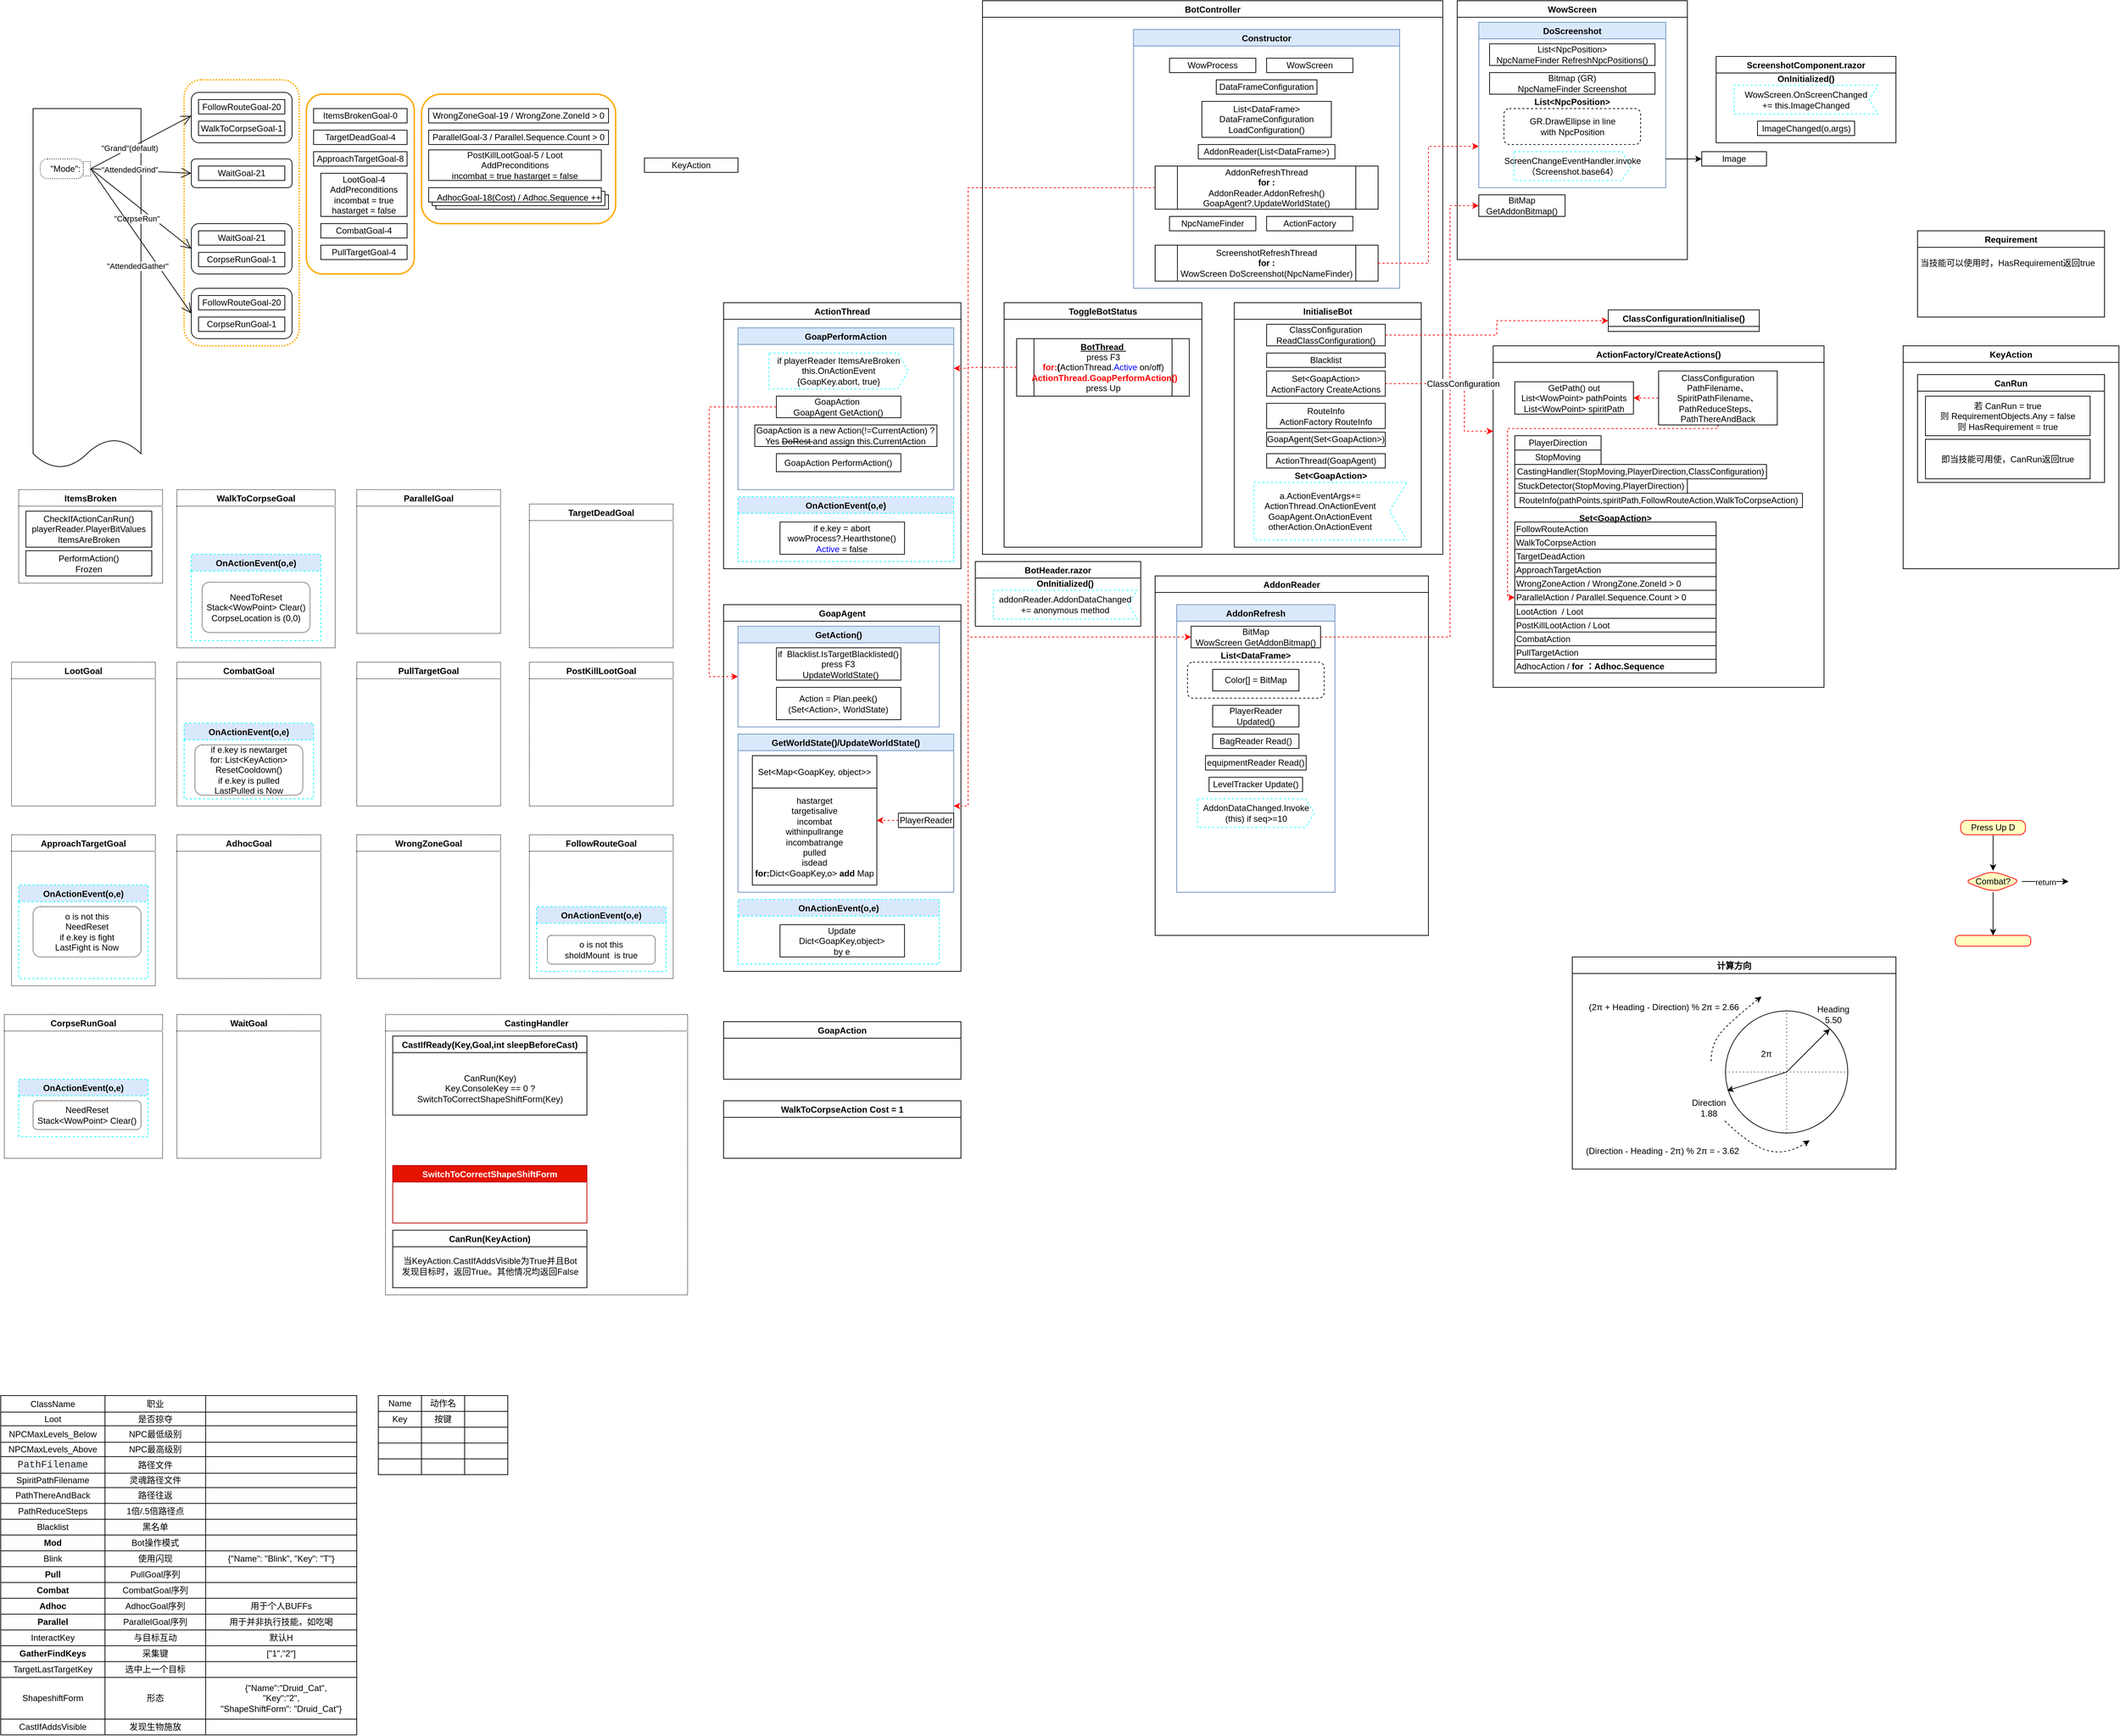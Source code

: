 <mxfile version="20.2.7" type="github">
  <diagram id="aAD4_vOi2qTQGrxeu-Le" name="Page-1">
    <mxGraphModel dx="3076" dy="762" grid="1" gridSize="10" guides="1" tooltips="1" connect="1" arrows="1" fold="1" page="1" pageScale="1" pageWidth="827" pageHeight="1169" math="0" shadow="0">
      <root>
        <mxCell id="0" />
        <mxCell id="1" parent="0" />
        <mxCell id="jK9HnRBI8OhwGK3CTVrV-68" value="" style="dashed=1;html=1;rounded=1;strokeColor=#FFAB00;fontSize=12;align=center;fontStyle=1;strokeWidth=2;fontColor=#42526E;dashPattern=1 1;" parent="1" vertex="1">
          <mxGeometry x="-1290" y="190" width="160" height="370" as="geometry" />
        </mxCell>
        <mxCell id="jK9HnRBI8OhwGK3CTVrV-67" value="" style="dashed=0;html=1;rounded=1;strokeColor=#FFAB00;fontSize=12;align=center;fontStyle=1;strokeWidth=2;fontColor=#42526E" parent="1" vertex="1">
          <mxGeometry x="-960" y="210" width="270" height="180" as="geometry" />
        </mxCell>
        <mxCell id="jK9HnRBI8OhwGK3CTVrV-65" value="" style="dashed=0;html=1;rounded=1;strokeColor=#FFAB00;fontSize=12;align=center;fontStyle=1;strokeWidth=2;fontColor=#42526E" parent="1" vertex="1">
          <mxGeometry x="-1120" y="210" width="150" height="250" as="geometry" />
        </mxCell>
        <mxCell id="LIoeyiH8uazR3BOrm7db-1" value="BotController" style="swimlane;" parent="1" vertex="1">
          <mxGeometry x="-180" y="80" width="640" height="770" as="geometry" />
        </mxCell>
        <mxCell id="LIoeyiH8uazR3BOrm7db-64" value="Constructor" style="swimlane;strokeColor=#6c8ebf;fillColor=#dae8fc;" parent="LIoeyiH8uazR3BOrm7db-1" vertex="1">
          <mxGeometry x="210" y="40" width="370" height="360" as="geometry" />
        </mxCell>
        <mxCell id="LIoeyiH8uazR3BOrm7db-2" value="WowProcess" style="rounded=0;whiteSpace=wrap;html=1;" parent="LIoeyiH8uazR3BOrm7db-64" vertex="1">
          <mxGeometry x="50" y="40" width="120" height="20" as="geometry" />
        </mxCell>
        <mxCell id="LIoeyiH8uazR3BOrm7db-3" value="WowScreen" style="rounded=0;whiteSpace=wrap;html=1;" parent="LIoeyiH8uazR3BOrm7db-64" vertex="1">
          <mxGeometry x="185" y="40" width="120" height="20" as="geometry" />
        </mxCell>
        <mxCell id="LIoeyiH8uazR3BOrm7db-7" value="List&amp;lt;DataFrame&amp;gt;&lt;br&gt;DataFrameConfiguration&lt;br&gt;LoadConfiguration()" style="rounded=0;whiteSpace=wrap;html=1;" parent="LIoeyiH8uazR3BOrm7db-64" vertex="1">
          <mxGeometry x="95" y="100" width="180" height="50" as="geometry" />
        </mxCell>
        <mxCell id="LIoeyiH8uazR3BOrm7db-9" value="AddonReader(List&amp;lt;DataFrame&amp;gt;)" style="rounded=0;whiteSpace=wrap;html=1;" parent="LIoeyiH8uazR3BOrm7db-64" vertex="1">
          <mxGeometry x="90" y="160" width="190" height="20" as="geometry" />
        </mxCell>
        <mxCell id="LIoeyiH8uazR3BOrm7db-12" value="NpcNameFinder" style="rounded=0;whiteSpace=wrap;html=1;" parent="LIoeyiH8uazR3BOrm7db-64" vertex="1">
          <mxGeometry x="50" y="260" width="120" height="20" as="geometry" />
        </mxCell>
        <mxCell id="LIoeyiH8uazR3BOrm7db-13" value="DataFrameConfiguration" style="rounded=0;whiteSpace=wrap;html=1;" parent="LIoeyiH8uazR3BOrm7db-64" vertex="1">
          <mxGeometry x="115" y="70" width="140" height="20" as="geometry" />
        </mxCell>
        <mxCell id="LIoeyiH8uazR3BOrm7db-14" value="ActionFactory" style="rounded=0;whiteSpace=wrap;html=1;" parent="LIoeyiH8uazR3BOrm7db-64" vertex="1">
          <mxGeometry x="185" y="260" width="120" height="20" as="geometry" />
        </mxCell>
        <mxCell id="LIoeyiH8uazR3BOrm7db-19" value="ScreenshotRefreshThread&lt;br&gt;&lt;b&gt;for :&lt;/b&gt;&lt;br&gt;WowScreen&amp;nbsp;DoScreenshot(NpcNameFinder)" style="shape=process;whiteSpace=wrap;html=1;backgroundOutline=1;" parent="LIoeyiH8uazR3BOrm7db-64" vertex="1">
          <mxGeometry x="30" y="300" width="310" height="50" as="geometry" />
        </mxCell>
        <mxCell id="LIoeyiH8uazR3BOrm7db-21" value="AddonRefreshThread&lt;br&gt;&lt;b&gt;for :&lt;br&gt;&lt;/b&gt;AddonReader.AddonRefresh()&lt;br&gt;GoapAgent?.UpdateWorldState()" style="shape=process;whiteSpace=wrap;html=1;backgroundOutline=1;" parent="LIoeyiH8uazR3BOrm7db-64" vertex="1">
          <mxGeometry x="30" y="190" width="310" height="60" as="geometry" />
        </mxCell>
        <mxCell id="LIoeyiH8uazR3BOrm7db-65" value="InitialiseBot" style="swimlane;strokeColor=#000000;" parent="LIoeyiH8uazR3BOrm7db-1" vertex="1">
          <mxGeometry x="350" y="420" width="260" height="340" as="geometry" />
        </mxCell>
        <mxCell id="LIoeyiH8uazR3BOrm7db-66" value="ClassConfiguration&lt;br&gt;ReadClassConfiguration()" style="rounded=0;whiteSpace=wrap;html=1;" parent="LIoeyiH8uazR3BOrm7db-65" vertex="1">
          <mxGeometry x="45" y="30" width="165" height="30" as="geometry" />
        </mxCell>
        <mxCell id="LIoeyiH8uazR3BOrm7db-80" value="Blacklist" style="rounded=0;whiteSpace=wrap;html=1;" parent="LIoeyiH8uazR3BOrm7db-65" vertex="1">
          <mxGeometry x="45" y="70" width="165" height="20" as="geometry" />
        </mxCell>
        <mxCell id="LIoeyiH8uazR3BOrm7db-81" value="Set&amp;lt;GoapAction&amp;gt;&lt;br&gt;ActionFactory&amp;nbsp;CreateActions" style="rounded=0;whiteSpace=wrap;html=1;" parent="LIoeyiH8uazR3BOrm7db-65" vertex="1">
          <mxGeometry x="45" y="95" width="165" height="35" as="geometry" />
        </mxCell>
        <mxCell id="LIoeyiH8uazR3BOrm7db-82" value="RouteInfo&lt;br&gt;ActionFactory&amp;nbsp;RouteInfo" style="rounded=0;whiteSpace=wrap;html=1;" parent="LIoeyiH8uazR3BOrm7db-65" vertex="1">
          <mxGeometry x="45" y="140" width="165" height="35" as="geometry" />
        </mxCell>
        <mxCell id="LIoeyiH8uazR3BOrm7db-83" value="GoapAgent(Set&amp;lt;GoapAction&amp;gt;)" style="rounded=0;whiteSpace=wrap;html=1;" parent="LIoeyiH8uazR3BOrm7db-65" vertex="1">
          <mxGeometry x="45" y="180" width="165" height="20" as="geometry" />
        </mxCell>
        <mxCell id="LIoeyiH8uazR3BOrm7db-84" value="ActionThread(GoapAgent)" style="rounded=0;whiteSpace=wrap;html=1;" parent="LIoeyiH8uazR3BOrm7db-65" vertex="1">
          <mxGeometry x="45" y="210" width="165" height="20" as="geometry" />
        </mxCell>
        <mxCell id="LIoeyiH8uazR3BOrm7db-86" value="Set&lt;GoapAction&gt;" style="shape=mxgraph.sysml.accEvent;flipH=1;whiteSpace=wrap;align=center;dashed=1;verticalAlign=bottom;labelPosition=center;verticalLabelPosition=top;fontStyle=1;strokeColor=#33FFFF;" parent="LIoeyiH8uazR3BOrm7db-65" vertex="1">
          <mxGeometry x="27.5" y="250" width="212.5" height="80" as="geometry" />
        </mxCell>
        <mxCell id="LIoeyiH8uazR3BOrm7db-88" value="a.ActionEventArgs+=&lt;br&gt;ActionThread.OnActionEvent&lt;br&gt;GoapAgent.OnActionEvent&lt;br&gt;otherAction.OnActionEvent" style="text;html=1;strokeColor=none;fillColor=none;align=center;verticalAlign=middle;whiteSpace=wrap;rounded=0;" parent="LIoeyiH8uazR3BOrm7db-65" vertex="1">
          <mxGeometry x="27.5" y="250" width="182.5" height="80" as="geometry" />
        </mxCell>
        <mxCell id="LIoeyiH8uazR3BOrm7db-174" value="ToggleBotStatus" style="swimlane;strokeColor=#000000;" parent="LIoeyiH8uazR3BOrm7db-1" vertex="1">
          <mxGeometry x="30" y="420" width="275" height="340" as="geometry" />
        </mxCell>
        <mxCell id="LIoeyiH8uazR3BOrm7db-175" value="&lt;u&gt;&lt;b&gt;BotThread&amp;nbsp;&lt;/b&gt;&lt;/u&gt;&lt;br&gt;press F3&lt;br&gt;&lt;b&gt;&lt;font color=&quot;#ff0000&quot;&gt;for:&lt;/font&gt;(&lt;/b&gt;ActionThread.&lt;font color=&quot;#0000ff&quot;&gt;Active &lt;/font&gt;on/off)&lt;b&gt;&lt;br&gt;&lt;font color=&quot;#ff0000&quot;&gt;&amp;nbsp;&lt;/font&gt;&lt;/b&gt;&lt;font color=&quot;#ff0000&quot;&gt;&lt;b&gt;ActionThread.GoapPerformAction()&lt;br&gt;&lt;/b&gt;&lt;/font&gt;press Up" style="shape=process;whiteSpace=wrap;html=1;backgroundOutline=1;" parent="LIoeyiH8uazR3BOrm7db-174" vertex="1">
          <mxGeometry x="17.5" y="50" width="240" height="80" as="geometry" />
        </mxCell>
        <mxCell id="LIoeyiH8uazR3BOrm7db-18" value="WowScreen" style="swimlane;startSize=23;" parent="1" vertex="1">
          <mxGeometry x="480" y="80" width="320" height="360" as="geometry" />
        </mxCell>
        <mxCell id="LIoeyiH8uazR3BOrm7db-34" value="DoScreenshot" style="swimlane;strokeColor=#6c8ebf;fillColor=#dae8fc;" parent="LIoeyiH8uazR3BOrm7db-18" vertex="1">
          <mxGeometry x="30" y="30" width="260" height="230" as="geometry" />
        </mxCell>
        <mxCell id="LIoeyiH8uazR3BOrm7db-35" value="List&amp;lt;NpcPosition&amp;gt;&lt;br&gt;NpcNameFinder&amp;nbsp;RefreshNpcPositions()" style="rounded=0;whiteSpace=wrap;html=1;" parent="LIoeyiH8uazR3BOrm7db-34" vertex="1">
          <mxGeometry x="15" y="30" width="230" height="30" as="geometry" />
        </mxCell>
        <mxCell id="LIoeyiH8uazR3BOrm7db-36" value="Bitmap (GR)&lt;br&gt;NpcNameFinder&amp;nbsp;Screenshot" style="rounded=0;whiteSpace=wrap;html=1;" parent="LIoeyiH8uazR3BOrm7db-34" vertex="1">
          <mxGeometry x="15" y="70" width="230" height="30" as="geometry" />
        </mxCell>
        <mxCell id="LIoeyiH8uazR3BOrm7db-37" value="List&amp;lt;NpcPosition&amp;gt;" style="rounded=1;whiteSpace=wrap;html=1;labelPosition=center;verticalLabelPosition=top;align=center;verticalAlign=bottom;fontStyle=1;dashed=1;" parent="LIoeyiH8uazR3BOrm7db-34" vertex="1">
          <mxGeometry x="35" y="120" width="190" height="50" as="geometry" />
        </mxCell>
        <mxCell id="LIoeyiH8uazR3BOrm7db-38" value="GR.DrawEllipse in line with NpcPosition" style="text;html=1;strokeColor=none;fillColor=none;align=center;verticalAlign=middle;whiteSpace=wrap;rounded=0;dashed=1;" parent="LIoeyiH8uazR3BOrm7db-34" vertex="1">
          <mxGeometry x="62.5" y="130" width="135" height="30" as="geometry" />
        </mxCell>
        <mxCell id="LIoeyiH8uazR3BOrm7db-39" value="ScreenChangeEventHandler.invoke&#xa;（Screenshot.base64）" style="shape=mxgraph.sysml.sendSigAct;whiteSpace=wrap;align=center;dashed=1;strokeColor=#33FFFF;" parent="LIoeyiH8uazR3BOrm7db-34" vertex="1">
          <mxGeometry x="48.75" y="180" width="162.5" height="40" as="geometry" />
        </mxCell>
        <mxCell id="LIoeyiH8uazR3BOrm7db-49" value="BitMap &lt;br&gt;GetAddonBitmap()" style="whiteSpace=wrap;html=1;strokeColor=#000000;" parent="LIoeyiH8uazR3BOrm7db-18" vertex="1">
          <mxGeometry x="30" y="270" width="120" height="30" as="geometry" />
        </mxCell>
        <mxCell id="LIoeyiH8uazR3BOrm7db-29" value="ScreenshotComponent.razor" style="swimlane;" parent="1" vertex="1">
          <mxGeometry x="840" y="157.5" width="250" height="120" as="geometry" />
        </mxCell>
        <mxCell id="LIoeyiH8uazR3BOrm7db-27" value="OnInitialized()" style="shape=mxgraph.sysml.accEvent;flipH=1;whiteSpace=wrap;align=center;dashed=1;verticalAlign=bottom;labelPosition=center;verticalLabelPosition=top;fontStyle=1;strokeColor=#33FFFF;" parent="LIoeyiH8uazR3BOrm7db-29" vertex="1">
          <mxGeometry x="25" y="40" width="200" height="40" as="geometry" />
        </mxCell>
        <mxCell id="LIoeyiH8uazR3BOrm7db-30" value="WowScreen.OnScreenChanged&lt;br&gt;+= this.ImageChanged" style="text;html=1;strokeColor=none;fillColor=none;align=center;verticalAlign=middle;whiteSpace=wrap;rounded=0;" parent="LIoeyiH8uazR3BOrm7db-29" vertex="1">
          <mxGeometry x="45" y="45" width="160" height="30" as="geometry" />
        </mxCell>
        <mxCell id="LIoeyiH8uazR3BOrm7db-31" value="ImageChanged(o,args)" style="rounded=0;whiteSpace=wrap;html=1;" parent="LIoeyiH8uazR3BOrm7db-29" vertex="1">
          <mxGeometry x="57.5" y="90" width="135" height="20" as="geometry" />
        </mxCell>
        <mxCell id="LIoeyiH8uazR3BOrm7db-32" style="edgeStyle=orthogonalEdgeStyle;rounded=0;orthogonalLoop=1;jettySize=auto;html=1;exitX=1;exitY=0.5;exitDx=0;exitDy=0;entryX=0;entryY=0.75;entryDx=0;entryDy=0;strokeColor=#FF0000;dashed=1;" parent="1" source="LIoeyiH8uazR3BOrm7db-19" target="LIoeyiH8uazR3BOrm7db-34" edge="1">
          <mxGeometry relative="1" as="geometry">
            <mxPoint x="540" y="425" as="targetPoint" />
          </mxGeometry>
        </mxCell>
        <mxCell id="LIoeyiH8uazR3BOrm7db-40" value="Image" style="rounded=0;whiteSpace=wrap;html=1;" parent="1" vertex="1">
          <mxGeometry x="820" y="290" width="90" height="20" as="geometry" />
        </mxCell>
        <mxCell id="LIoeyiH8uazR3BOrm7db-41" style="edgeStyle=orthogonalEdgeStyle;rounded=0;orthogonalLoop=1;jettySize=auto;html=1;entryX=0;entryY=0.5;entryDx=0;entryDy=0;" parent="1" target="LIoeyiH8uazR3BOrm7db-40" edge="1">
          <mxGeometry relative="1" as="geometry">
            <mxPoint x="770" y="300" as="sourcePoint" />
            <Array as="points">
              <mxPoint x="800" y="300" />
              <mxPoint x="800" y="300" />
            </Array>
          </mxGeometry>
        </mxCell>
        <mxCell id="LIoeyiH8uazR3BOrm7db-42" value="AddonReader" style="swimlane;strokeColor=#000000;" parent="1" vertex="1">
          <mxGeometry x="60" y="880" width="380" height="500" as="geometry" />
        </mxCell>
        <mxCell id="LIoeyiH8uazR3BOrm7db-43" value="AddonRefresh" style="swimlane;strokeColor=#6c8ebf;fillColor=#dae8fc;" parent="LIoeyiH8uazR3BOrm7db-42" vertex="1">
          <mxGeometry x="30" y="40" width="220" height="400" as="geometry" />
        </mxCell>
        <mxCell id="LIoeyiH8uazR3BOrm7db-44" value="BitMap&lt;br&gt;WowScreen GetAddonBitmap()" style="whiteSpace=wrap;html=1;strokeColor=#000000;" parent="LIoeyiH8uazR3BOrm7db-43" vertex="1">
          <mxGeometry x="20" y="30" width="180" height="30" as="geometry" />
        </mxCell>
        <mxCell id="LIoeyiH8uazR3BOrm7db-46" value="List&amp;lt;DataFrame&amp;gt;" style="rounded=1;whiteSpace=wrap;html=1;labelPosition=center;verticalLabelPosition=top;align=center;verticalAlign=bottom;fontStyle=1;dashed=1;" parent="LIoeyiH8uazR3BOrm7db-43" vertex="1">
          <mxGeometry x="15" y="80" width="190" height="50" as="geometry" />
        </mxCell>
        <mxCell id="LIoeyiH8uazR3BOrm7db-45" value="Color[] = BitMap" style="whiteSpace=wrap;html=1;strokeColor=#000000;" parent="LIoeyiH8uazR3BOrm7db-43" vertex="1">
          <mxGeometry x="50" y="90" width="120" height="30" as="geometry" />
        </mxCell>
        <mxCell id="LIoeyiH8uazR3BOrm7db-47" value="PlayerReader&lt;br&gt;Updated()" style="whiteSpace=wrap;html=1;strokeColor=#000000;" parent="LIoeyiH8uazR3BOrm7db-43" vertex="1">
          <mxGeometry x="50" y="140" width="120" height="30" as="geometry" />
        </mxCell>
        <mxCell id="LIoeyiH8uazR3BOrm7db-52" value="BagReader Read()" style="whiteSpace=wrap;html=1;strokeColor=#000000;" parent="LIoeyiH8uazR3BOrm7db-43" vertex="1">
          <mxGeometry x="50" y="180" width="120" height="20" as="geometry" />
        </mxCell>
        <mxCell id="LIoeyiH8uazR3BOrm7db-53" value="equipmentReader Read()" style="whiteSpace=wrap;html=1;strokeColor=#000000;" parent="LIoeyiH8uazR3BOrm7db-43" vertex="1">
          <mxGeometry x="40" y="210" width="140" height="20" as="geometry" />
        </mxCell>
        <mxCell id="LIoeyiH8uazR3BOrm7db-54" value="LevelTracker Update()" style="whiteSpace=wrap;html=1;strokeColor=#000000;" parent="LIoeyiH8uazR3BOrm7db-43" vertex="1">
          <mxGeometry x="45" y="240" width="130" height="20" as="geometry" />
        </mxCell>
        <mxCell id="LIoeyiH8uazR3BOrm7db-57" value="AddonDataChanged.Invoke&#xa;(this) if seq&gt;=10" style="shape=mxgraph.sysml.sendSigAct;whiteSpace=wrap;align=center;dashed=1;strokeColor=#33FFFF;" parent="LIoeyiH8uazR3BOrm7db-43" vertex="1">
          <mxGeometry x="28.75" y="270" width="162.5" height="40" as="geometry" />
        </mxCell>
        <mxCell id="LIoeyiH8uazR3BOrm7db-50" style="edgeStyle=orthogonalEdgeStyle;rounded=0;orthogonalLoop=1;jettySize=auto;html=1;exitX=1;exitY=0.5;exitDx=0;exitDy=0;entryX=0;entryY=0.5;entryDx=0;entryDy=0;dashed=1;strokeColor=#FF0000;" parent="1" source="LIoeyiH8uazR3BOrm7db-44" target="LIoeyiH8uazR3BOrm7db-49" edge="1">
          <mxGeometry relative="1" as="geometry">
            <Array as="points">
              <mxPoint x="470" y="965" />
              <mxPoint x="470" y="365" />
            </Array>
          </mxGeometry>
        </mxCell>
        <mxCell id="LIoeyiH8uazR3BOrm7db-51" style="edgeStyle=orthogonalEdgeStyle;rounded=0;orthogonalLoop=1;jettySize=auto;html=1;exitX=0;exitY=0.5;exitDx=0;exitDy=0;entryX=0;entryY=0.5;entryDx=0;entryDy=0;dashed=1;strokeColor=#FF0000;" parent="1" source="LIoeyiH8uazR3BOrm7db-21" target="LIoeyiH8uazR3BOrm7db-44" edge="1">
          <mxGeometry relative="1" as="geometry">
            <Array as="points">
              <mxPoint x="-200" y="340" />
              <mxPoint x="-200" y="965" />
            </Array>
          </mxGeometry>
        </mxCell>
        <mxCell id="LIoeyiH8uazR3BOrm7db-58" value="BotHeader.razor" style="swimlane;" parent="1" vertex="1">
          <mxGeometry x="-190" y="860" width="230" height="90" as="geometry" />
        </mxCell>
        <mxCell id="LIoeyiH8uazR3BOrm7db-59" value="OnInitialized()" style="shape=mxgraph.sysml.accEvent;flipH=1;whiteSpace=wrap;align=center;dashed=1;verticalAlign=bottom;labelPosition=center;verticalLabelPosition=top;fontStyle=1;strokeColor=#33FFFF;" parent="LIoeyiH8uazR3BOrm7db-58" vertex="1">
          <mxGeometry x="25" y="40" width="200" height="40" as="geometry" />
        </mxCell>
        <mxCell id="LIoeyiH8uazR3BOrm7db-60" value="addonReader.AddonDataChanged&lt;br&gt;+=&amp;nbsp;anonymous method" style="text;html=1;strokeColor=none;fillColor=none;align=center;verticalAlign=middle;whiteSpace=wrap;rounded=0;" parent="LIoeyiH8uazR3BOrm7db-58" vertex="1">
          <mxGeometry x="45" y="45" width="160" height="30" as="geometry" />
        </mxCell>
        <mxCell id="LIoeyiH8uazR3BOrm7db-89" value="ClassConfiguration/Initialise()" style="swimlane;" parent="1" vertex="1" collapsed="1">
          <mxGeometry x="690" y="510" width="210" height="30" as="geometry">
            <mxRectangle x="-290" y="700" width="250" height="180" as="alternateBounds" />
          </mxGeometry>
        </mxCell>
        <mxCell id="LIoeyiH8uazR3BOrm7db-92" style="edgeStyle=orthogonalEdgeStyle;rounded=0;orthogonalLoop=1;jettySize=auto;html=1;exitX=1;exitY=0.5;exitDx=0;exitDy=0;entryX=0;entryY=0.5;entryDx=0;entryDy=0;dashed=1;strokeColor=#FF0000;" parent="1" source="LIoeyiH8uazR3BOrm7db-66" target="LIoeyiH8uazR3BOrm7db-89" edge="1">
          <mxGeometry relative="1" as="geometry" />
        </mxCell>
        <mxCell id="LIoeyiH8uazR3BOrm7db-93" value="ActionFactory/CreateActions()" style="swimlane;" parent="1" vertex="1">
          <mxGeometry x="530" y="560" width="460" height="475" as="geometry">
            <mxRectangle x="480" y="555" width="210" height="30" as="alternateBounds" />
          </mxGeometry>
        </mxCell>
        <mxCell id="LIoeyiH8uazR3BOrm7db-95" value="" style="shape=table;startSize=0;container=1;collapsible=0;childLayout=tableLayout;strokeColor=#000000;align=left;" parent="LIoeyiH8uazR3BOrm7db-93" vertex="1">
          <mxGeometry x="30" y="245" width="280" height="210" as="geometry" />
        </mxCell>
        <mxCell id="LIoeyiH8uazR3BOrm7db-96" value="" style="shape=tableRow;horizontal=0;startSize=0;swimlaneHead=0;swimlaneBody=0;top=0;left=0;bottom=0;right=0;collapsible=0;dropTarget=0;fillColor=none;points=[[0,0.5],[1,0.5]];portConstraint=eastwest;strokeColor=#000000;" parent="LIoeyiH8uazR3BOrm7db-95" vertex="1">
          <mxGeometry width="280" height="19" as="geometry" />
        </mxCell>
        <mxCell id="LIoeyiH8uazR3BOrm7db-97" value="FollowRouteAction" style="shape=partialRectangle;html=1;whiteSpace=wrap;connectable=0;overflow=hidden;fillColor=none;top=0;left=0;bottom=0;right=0;pointerEvents=1;strokeColor=#000000;align=left;" parent="LIoeyiH8uazR3BOrm7db-96" vertex="1">
          <mxGeometry width="280" height="19" as="geometry">
            <mxRectangle width="280" height="19" as="alternateBounds" />
          </mxGeometry>
        </mxCell>
        <mxCell id="LIoeyiH8uazR3BOrm7db-98" value="" style="shape=tableRow;horizontal=0;startSize=0;swimlaneHead=0;swimlaneBody=0;top=0;left=0;bottom=0;right=0;collapsible=0;dropTarget=0;fillColor=none;points=[[0,0.5],[1,0.5]];portConstraint=eastwest;strokeColor=#000000;" parent="LIoeyiH8uazR3BOrm7db-95" vertex="1">
          <mxGeometry y="19" width="280" height="19" as="geometry" />
        </mxCell>
        <mxCell id="LIoeyiH8uazR3BOrm7db-99" value="WalkToCorpseAction" style="shape=partialRectangle;html=1;whiteSpace=wrap;connectable=0;overflow=hidden;fillColor=none;top=0;left=0;bottom=0;right=0;pointerEvents=1;strokeColor=#000000;align=left;" parent="LIoeyiH8uazR3BOrm7db-98" vertex="1">
          <mxGeometry width="280" height="19" as="geometry">
            <mxRectangle width="280" height="19" as="alternateBounds" />
          </mxGeometry>
        </mxCell>
        <mxCell id="LIoeyiH8uazR3BOrm7db-100" value="" style="shape=tableRow;horizontal=0;startSize=0;swimlaneHead=0;swimlaneBody=0;top=0;left=0;bottom=0;right=0;collapsible=0;dropTarget=0;fillColor=none;points=[[0,0.5],[1,0.5]];portConstraint=eastwest;strokeColor=#000000;" parent="LIoeyiH8uazR3BOrm7db-95" vertex="1">
          <mxGeometry y="38" width="280" height="19" as="geometry" />
        </mxCell>
        <mxCell id="LIoeyiH8uazR3BOrm7db-101" value="TargetDeadAction" style="shape=partialRectangle;html=1;whiteSpace=wrap;connectable=0;overflow=hidden;fillColor=none;top=0;left=0;bottom=0;right=0;pointerEvents=1;strokeColor=#000000;align=left;" parent="LIoeyiH8uazR3BOrm7db-100" vertex="1">
          <mxGeometry width="280" height="19" as="geometry">
            <mxRectangle width="280" height="19" as="alternateBounds" />
          </mxGeometry>
        </mxCell>
        <mxCell id="LIoeyiH8uazR3BOrm7db-102" value="" style="shape=tableRow;horizontal=0;startSize=0;swimlaneHead=0;swimlaneBody=0;top=0;left=0;bottom=0;right=0;collapsible=0;dropTarget=0;fillColor=none;points=[[0,0.5],[1,0.5]];portConstraint=eastwest;strokeColor=#000000;" parent="LIoeyiH8uazR3BOrm7db-95" vertex="1">
          <mxGeometry y="57" width="280" height="19" as="geometry" />
        </mxCell>
        <mxCell id="LIoeyiH8uazR3BOrm7db-103" value="ApproachTargetAction" style="shape=partialRectangle;html=1;whiteSpace=wrap;connectable=0;overflow=hidden;fillColor=none;top=0;left=0;bottom=0;right=0;pointerEvents=1;strokeColor=#000000;align=left;" parent="LIoeyiH8uazR3BOrm7db-102" vertex="1">
          <mxGeometry width="280" height="19" as="geometry">
            <mxRectangle width="280" height="19" as="alternateBounds" />
          </mxGeometry>
        </mxCell>
        <mxCell id="LIoeyiH8uazR3BOrm7db-104" value="" style="shape=tableRow;horizontal=0;startSize=0;swimlaneHead=0;swimlaneBody=0;top=0;left=0;bottom=0;right=0;collapsible=0;dropTarget=0;fillColor=none;points=[[0,0.5],[1,0.5]];portConstraint=eastwest;strokeColor=#000000;" parent="LIoeyiH8uazR3BOrm7db-95" vertex="1">
          <mxGeometry y="76" width="280" height="19" as="geometry" />
        </mxCell>
        <mxCell id="LIoeyiH8uazR3BOrm7db-105" value="WrongZoneAction /&amp;nbsp;WrongZone.ZoneId &amp;gt; 0" style="shape=partialRectangle;html=1;whiteSpace=wrap;connectable=0;overflow=hidden;fillColor=none;top=0;left=0;bottom=0;right=0;pointerEvents=1;strokeColor=#000000;align=left;" parent="LIoeyiH8uazR3BOrm7db-104" vertex="1">
          <mxGeometry width="280" height="19" as="geometry">
            <mxRectangle width="280" height="19" as="alternateBounds" />
          </mxGeometry>
        </mxCell>
        <mxCell id="LIoeyiH8uazR3BOrm7db-122" style="shape=tableRow;horizontal=0;startSize=0;swimlaneHead=0;swimlaneBody=0;top=0;left=0;bottom=0;right=0;collapsible=0;dropTarget=0;fillColor=none;points=[[0,0.5],[1,0.5]];portConstraint=eastwest;strokeColor=#000000;" parent="LIoeyiH8uazR3BOrm7db-95" vertex="1">
          <mxGeometry y="95" width="280" height="20" as="geometry" />
        </mxCell>
        <mxCell id="LIoeyiH8uazR3BOrm7db-123" value="ParallelAction /&amp;nbsp;Parallel.Sequence.Count &amp;gt; 0" style="shape=partialRectangle;html=1;whiteSpace=wrap;connectable=0;overflow=hidden;fillColor=none;top=0;left=0;bottom=0;right=0;pointerEvents=1;strokeColor=#000000;align=left;" parent="LIoeyiH8uazR3BOrm7db-122" vertex="1">
          <mxGeometry width="280" height="20" as="geometry">
            <mxRectangle width="280" height="20" as="alternateBounds" />
          </mxGeometry>
        </mxCell>
        <mxCell id="LIoeyiH8uazR3BOrm7db-124" style="shape=tableRow;horizontal=0;startSize=0;swimlaneHead=0;swimlaneBody=0;top=0;left=0;bottom=0;right=0;collapsible=0;dropTarget=0;fillColor=none;points=[[0,0.5],[1,0.5]];portConstraint=eastwest;strokeColor=#000000;" parent="LIoeyiH8uazR3BOrm7db-95" vertex="1">
          <mxGeometry y="115" width="280" height="19" as="geometry" />
        </mxCell>
        <mxCell id="LIoeyiH8uazR3BOrm7db-125" value="LootAction&amp;nbsp; / Loot" style="shape=partialRectangle;html=1;whiteSpace=wrap;connectable=0;overflow=hidden;fillColor=none;top=0;left=0;bottom=0;right=0;pointerEvents=1;strokeColor=#000000;align=left;" parent="LIoeyiH8uazR3BOrm7db-124" vertex="1">
          <mxGeometry width="280" height="19" as="geometry">
            <mxRectangle width="280" height="19" as="alternateBounds" />
          </mxGeometry>
        </mxCell>
        <mxCell id="LIoeyiH8uazR3BOrm7db-126" style="shape=tableRow;horizontal=0;startSize=0;swimlaneHead=0;swimlaneBody=0;top=0;left=0;bottom=0;right=0;collapsible=0;dropTarget=0;fillColor=none;points=[[0,0.5],[1,0.5]];portConstraint=eastwest;strokeColor=#000000;" parent="LIoeyiH8uazR3BOrm7db-95" vertex="1">
          <mxGeometry y="134" width="280" height="19" as="geometry" />
        </mxCell>
        <mxCell id="LIoeyiH8uazR3BOrm7db-127" value="PostKillLootAction / Loot" style="shape=partialRectangle;html=1;whiteSpace=wrap;connectable=0;overflow=hidden;fillColor=none;top=0;left=0;bottom=0;right=0;pointerEvents=1;strokeColor=#000000;align=left;" parent="LIoeyiH8uazR3BOrm7db-126" vertex="1">
          <mxGeometry width="280" height="19" as="geometry">
            <mxRectangle width="280" height="19" as="alternateBounds" />
          </mxGeometry>
        </mxCell>
        <mxCell id="LIoeyiH8uazR3BOrm7db-128" style="shape=tableRow;horizontal=0;startSize=0;swimlaneHead=0;swimlaneBody=0;top=0;left=0;bottom=0;right=0;collapsible=0;dropTarget=0;fillColor=none;points=[[0,0.5],[1,0.5]];portConstraint=eastwest;strokeColor=#000000;" parent="LIoeyiH8uazR3BOrm7db-95" vertex="1">
          <mxGeometry y="153" width="280" height="19" as="geometry" />
        </mxCell>
        <mxCell id="LIoeyiH8uazR3BOrm7db-129" value="CombatAction" style="shape=partialRectangle;html=1;whiteSpace=wrap;connectable=0;overflow=hidden;fillColor=none;top=0;left=0;bottom=0;right=0;pointerEvents=1;strokeColor=#000000;align=left;" parent="LIoeyiH8uazR3BOrm7db-128" vertex="1">
          <mxGeometry width="280" height="19" as="geometry">
            <mxRectangle width="280" height="19" as="alternateBounds" />
          </mxGeometry>
        </mxCell>
        <mxCell id="LIoeyiH8uazR3BOrm7db-130" style="shape=tableRow;horizontal=0;startSize=0;swimlaneHead=0;swimlaneBody=0;top=0;left=0;bottom=0;right=0;collapsible=0;dropTarget=0;fillColor=none;points=[[0,0.5],[1,0.5]];portConstraint=eastwest;strokeColor=#000000;" parent="LIoeyiH8uazR3BOrm7db-95" vertex="1">
          <mxGeometry y="172" width="280" height="19" as="geometry" />
        </mxCell>
        <mxCell id="LIoeyiH8uazR3BOrm7db-131" value="PullTargetAction" style="shape=partialRectangle;html=1;whiteSpace=wrap;connectable=0;overflow=hidden;fillColor=none;top=0;left=0;bottom=0;right=0;pointerEvents=1;strokeColor=#000000;align=left;" parent="LIoeyiH8uazR3BOrm7db-130" vertex="1">
          <mxGeometry width="280" height="19" as="geometry">
            <mxRectangle width="280" height="19" as="alternateBounds" />
          </mxGeometry>
        </mxCell>
        <mxCell id="LIoeyiH8uazR3BOrm7db-132" style="shape=tableRow;horizontal=0;startSize=0;swimlaneHead=0;swimlaneBody=0;top=0;left=0;bottom=0;right=0;collapsible=0;dropTarget=0;fillColor=none;points=[[0,0.5],[1,0.5]];portConstraint=eastwest;strokeColor=#000000;" parent="LIoeyiH8uazR3BOrm7db-95" vertex="1">
          <mxGeometry y="191" width="280" height="19" as="geometry" />
        </mxCell>
        <mxCell id="LIoeyiH8uazR3BOrm7db-133" value="AdhocAction / &lt;b&gt;for ：Adhoc.Sequence&lt;/b&gt;" style="shape=partialRectangle;html=1;whiteSpace=wrap;connectable=0;overflow=hidden;fillColor=none;top=0;left=0;bottom=0;right=0;pointerEvents=1;strokeColor=#000000;align=left;" parent="LIoeyiH8uazR3BOrm7db-132" vertex="1">
          <mxGeometry width="280" height="19" as="geometry">
            <mxRectangle width="280" height="19" as="alternateBounds" />
          </mxGeometry>
        </mxCell>
        <mxCell id="LIoeyiH8uazR3BOrm7db-134" value="PlayerDirection" style="rounded=0;whiteSpace=wrap;html=1;" parent="LIoeyiH8uazR3BOrm7db-93" vertex="1">
          <mxGeometry x="30" y="125" width="120" height="20" as="geometry" />
        </mxCell>
        <mxCell id="LIoeyiH8uazR3BOrm7db-135" value="StopMoving" style="rounded=0;whiteSpace=wrap;html=1;" parent="LIoeyiH8uazR3BOrm7db-93" vertex="1">
          <mxGeometry x="30" y="145" width="120" height="20" as="geometry" />
        </mxCell>
        <mxCell id="LIoeyiH8uazR3BOrm7db-136" value="CastingHandler(StopMoving,PlayerDirection,&lt;span style=&quot;&quot;&gt;ClassConfiguration&lt;/span&gt;)" style="rounded=0;whiteSpace=wrap;html=1;" parent="LIoeyiH8uazR3BOrm7db-93" vertex="1">
          <mxGeometry x="30" y="165" width="350" height="20" as="geometry" />
        </mxCell>
        <mxCell id="LIoeyiH8uazR3BOrm7db-164" value="StuckDetector(StopMoving,PlayerDirection)" style="rounded=0;whiteSpace=wrap;html=1;" parent="LIoeyiH8uazR3BOrm7db-93" vertex="1">
          <mxGeometry x="30" y="185" width="240" height="20" as="geometry" />
        </mxCell>
        <mxCell id="LIoeyiH8uazR3BOrm7db-165" value="RouteInfo(pathPoints,spiritPath,FollowRouteAction,WalkToCorpseAction)" style="rounded=0;whiteSpace=wrap;html=1;" parent="LIoeyiH8uazR3BOrm7db-93" vertex="1">
          <mxGeometry x="30" y="205" width="400" height="20" as="geometry" />
        </mxCell>
        <mxCell id="LIoeyiH8uazR3BOrm7db-167" value="GetPath() out&lt;br&gt;List&amp;lt;WowPoint&amp;gt;&amp;nbsp;pathPoints&lt;br&gt;List&amp;lt;WowPoint&amp;gt;&amp;nbsp;spiritPath" style="rounded=0;whiteSpace=wrap;html=1;" parent="LIoeyiH8uazR3BOrm7db-93" vertex="1">
          <mxGeometry x="30" y="50" width="165" height="45" as="geometry" />
        </mxCell>
        <mxCell id="LIoeyiH8uazR3BOrm7db-171" style="edgeStyle=orthogonalEdgeStyle;rounded=0;orthogonalLoop=1;jettySize=auto;html=1;exitX=0;exitY=0.5;exitDx=0;exitDy=0;entryX=1;entryY=0.5;entryDx=0;entryDy=0;dashed=1;strokeColor=#FF0000;" parent="LIoeyiH8uazR3BOrm7db-93" source="LIoeyiH8uazR3BOrm7db-168" target="LIoeyiH8uazR3BOrm7db-167" edge="1">
          <mxGeometry relative="1" as="geometry" />
        </mxCell>
        <mxCell id="LIoeyiH8uazR3BOrm7db-172" style="edgeStyle=orthogonalEdgeStyle;rounded=0;orthogonalLoop=1;jettySize=auto;html=1;exitX=0.5;exitY=1;exitDx=0;exitDy=0;entryX=0;entryY=0.5;entryDx=0;entryDy=0;dashed=1;strokeColor=#FF0000;" parent="LIoeyiH8uazR3BOrm7db-93" source="LIoeyiH8uazR3BOrm7db-168" target="LIoeyiH8uazR3BOrm7db-122" edge="1">
          <mxGeometry relative="1" as="geometry">
            <Array as="points">
              <mxPoint x="313" y="115" />
              <mxPoint x="20" y="115" />
              <mxPoint x="20" y="350" />
            </Array>
          </mxGeometry>
        </mxCell>
        <mxCell id="LIoeyiH8uazR3BOrm7db-168" value="ClassConfiguration&lt;br&gt;PathFilename、SpiritPathFilename、&lt;br&gt;PathReduceSteps、&lt;br&gt;PathThereAndBack" style="rounded=0;whiteSpace=wrap;html=1;" parent="LIoeyiH8uazR3BOrm7db-93" vertex="1">
          <mxGeometry x="230" y="35" width="165" height="75" as="geometry" />
        </mxCell>
        <mxCell id="LIoeyiH8uazR3BOrm7db-173" value="&lt;b&gt;Set&amp;lt;GoapAction&amp;gt;&lt;/b&gt;" style="text;html=1;strokeColor=none;fillColor=none;align=center;verticalAlign=middle;whiteSpace=wrap;rounded=0;" parent="LIoeyiH8uazR3BOrm7db-93" vertex="1">
          <mxGeometry x="140" y="225" width="60" height="30" as="geometry" />
        </mxCell>
        <mxCell id="LIoeyiH8uazR3BOrm7db-94" value="&lt;span style=&quot;font-size: 12px; background-color: rgb(248, 249, 250);&quot;&gt;ClassConfiguration&lt;/span&gt;" style="edgeStyle=orthogonalEdgeStyle;rounded=0;orthogonalLoop=1;jettySize=auto;html=1;exitX=1;exitY=0.5;exitDx=0;exitDy=0;dashed=1;strokeColor=#FF0000;entryX=0;entryY=0.25;entryDx=0;entryDy=0;" parent="1" source="LIoeyiH8uazR3BOrm7db-81" target="LIoeyiH8uazR3BOrm7db-93" edge="1">
          <mxGeometry relative="1" as="geometry">
            <mxPoint x="480" y="583" as="targetPoint" />
            <Array as="points">
              <mxPoint x="490" y="613" />
              <mxPoint x="490" y="679" />
            </Array>
          </mxGeometry>
        </mxCell>
        <mxCell id="LIoeyiH8uazR3BOrm7db-176" value="ActionThread" style="swimlane;strokeColor=#000000;fontColor=#000000;" parent="1" vertex="1">
          <mxGeometry x="-540" y="500" width="330" height="370" as="geometry" />
        </mxCell>
        <mxCell id="LIoeyiH8uazR3BOrm7db-177" value="GoapPerformAction" style="swimlane;strokeColor=#6c8ebf;fillColor=#dae8fc;" parent="LIoeyiH8uazR3BOrm7db-176" vertex="1">
          <mxGeometry x="20" y="35" width="300" height="225" as="geometry" />
        </mxCell>
        <mxCell id="LIoeyiH8uazR3BOrm7db-178" value="if playerReader ItemsAreBroken&#xa;this.OnActionEvent&#xa;{GoapKey.abort, true}" style="shape=mxgraph.sysml.sendSigAct;whiteSpace=wrap;align=center;dashed=1;strokeColor=#33FFFF;" parent="LIoeyiH8uazR3BOrm7db-177" vertex="1">
          <mxGeometry x="43.12" y="35" width="193.75" height="50" as="geometry" />
        </mxCell>
        <mxCell id="LIoeyiH8uazR3BOrm7db-179" value="GoapAction&amp;nbsp;&lt;br&gt;GoapAgent GetAction()" style="whiteSpace=wrap;html=1;strokeColor=#000000;" parent="LIoeyiH8uazR3BOrm7db-177" vertex="1">
          <mxGeometry x="53.43" y="95" width="173.13" height="30" as="geometry" />
        </mxCell>
        <mxCell id="LIoeyiH8uazR3BOrm7db-181" value="GoapAction is a new Action(!=CurrentAction) ?&lt;br&gt;Yes &lt;strike&gt;DoRest &lt;/strike&gt;and assign this.CurrentAction" style="whiteSpace=wrap;html=1;strokeColor=#000000;" parent="LIoeyiH8uazR3BOrm7db-177" vertex="1">
          <mxGeometry x="23.35" y="135" width="253.29" height="30" as="geometry" />
        </mxCell>
        <mxCell id="LIoeyiH8uazR3BOrm7db-182" value="GoapAction PerformAction()" style="whiteSpace=wrap;html=1;strokeColor=#000000;" parent="LIoeyiH8uazR3BOrm7db-177" vertex="1">
          <mxGeometry x="53.43" y="175" width="173.13" height="25" as="geometry" />
        </mxCell>
        <mxCell id="LIoeyiH8uazR3BOrm7db-184" value="OnActionEvent(o,e)" style="swimlane;strokeColor=#00FFFF;fillColor=#dae8fc;dashed=1;" parent="LIoeyiH8uazR3BOrm7db-176" vertex="1">
          <mxGeometry x="20" y="270" width="300" height="90" as="geometry" />
        </mxCell>
        <mxCell id="LIoeyiH8uazR3BOrm7db-185" value="if e.key = abort&lt;br&gt;wowProcess?.Hearthstone()&lt;br&gt;&lt;font color=&quot;#0000ff&quot;&gt;Active &lt;/font&gt;= false" style="whiteSpace=wrap;html=1;strokeColor=#000000;" parent="LIoeyiH8uazR3BOrm7db-184" vertex="1">
          <mxGeometry x="58.43" y="35" width="173.13" height="45" as="geometry" />
        </mxCell>
        <mxCell id="LIoeyiH8uazR3BOrm7db-180" style="edgeStyle=orthogonalEdgeStyle;rounded=0;orthogonalLoop=1;jettySize=auto;html=1;exitX=0;exitY=0.5;exitDx=0;exitDy=0;dashed=1;strokeColor=#FF0000;entryX=0;entryY=0.5;entryDx=0;entryDy=0;" parent="1" source="LIoeyiH8uazR3BOrm7db-179" target="LIoeyiH8uazR3BOrm7db-187" edge="1">
          <mxGeometry relative="1" as="geometry">
            <mxPoint x="-480" y="655" as="targetPoint" />
            <Array as="points">
              <mxPoint x="-560" y="645" />
              <mxPoint x="-560" y="1020" />
            </Array>
          </mxGeometry>
        </mxCell>
        <mxCell id="LIoeyiH8uazR3BOrm7db-183" style="edgeStyle=orthogonalEdgeStyle;rounded=0;orthogonalLoop=1;jettySize=auto;html=1;exitX=0;exitY=0.5;exitDx=0;exitDy=0;dashed=1;fontColor=#FF0000;strokeColor=#FF0000;entryX=1;entryY=0.25;entryDx=0;entryDy=0;" parent="1" source="LIoeyiH8uazR3BOrm7db-175" target="LIoeyiH8uazR3BOrm7db-177" edge="1">
          <mxGeometry relative="1" as="geometry">
            <mxPoint x="-200" y="610" as="targetPoint" />
            <Array as="points">
              <mxPoint x="-200" y="590" />
              <mxPoint x="-200" y="591" />
            </Array>
          </mxGeometry>
        </mxCell>
        <mxCell id="LIoeyiH8uazR3BOrm7db-186" value="GoapAgent" style="swimlane;fontColor=#000000;strokeColor=#000000;" parent="1" vertex="1">
          <mxGeometry x="-540" y="920" width="330" height="510" as="geometry" />
        </mxCell>
        <mxCell id="LIoeyiH8uazR3BOrm7db-187" value="GetAction()" style="swimlane;strokeColor=#6c8ebf;fillColor=#dae8fc;" parent="LIoeyiH8uazR3BOrm7db-186" vertex="1">
          <mxGeometry x="20" y="30" width="280" height="140" as="geometry" />
        </mxCell>
        <mxCell id="Z0kySEoGgwtKMhYofTn3-2" value="if&amp;nbsp;&amp;nbsp;Blacklist.IsTargetBlacklisted()&lt;br&gt;press F3&lt;br&gt;&lt;div&gt;&amp;nbsp; UpdateWorldState()&lt;/div&gt;" style="whiteSpace=wrap;html=1;strokeColor=#000000;" parent="LIoeyiH8uazR3BOrm7db-187" vertex="1">
          <mxGeometry x="53.43" y="30" width="173.13" height="45" as="geometry" />
        </mxCell>
        <mxCell id="Z0kySEoGgwtKMhYofTn3-3" value="Action = Plan.peek()&lt;br&gt;(Set&amp;lt;Action&amp;gt;, WorldState)" style="whiteSpace=wrap;html=1;strokeColor=#000000;" parent="LIoeyiH8uazR3BOrm7db-187" vertex="1">
          <mxGeometry x="53.43" y="85" width="173.13" height="45" as="geometry" />
        </mxCell>
        <mxCell id="Z0kySEoGgwtKMhYofTn3-4" value="GetWorldState()/UpdateWorldState()" style="swimlane;strokeColor=#6c8ebf;startSize=23;fillColor=#dae8fc;" parent="LIoeyiH8uazR3BOrm7db-186" vertex="1">
          <mxGeometry x="20" y="180" width="300" height="220" as="geometry" />
        </mxCell>
        <mxCell id="Z0kySEoGgwtKMhYofTn3-5" value="Set&amp;lt;Map&amp;lt;GoapKey, object&amp;gt;&amp;gt;" style="whiteSpace=wrap;html=1;strokeColor=#000000;" parent="Z0kySEoGgwtKMhYofTn3-4" vertex="1">
          <mxGeometry x="20.0" y="30" width="173.13" height="45" as="geometry" />
        </mxCell>
        <mxCell id="Z0kySEoGgwtKMhYofTn3-6" value="hastarget&lt;br&gt;targetisalive&lt;br&gt;incombat&lt;br&gt;withinpullrange&lt;br&gt;incombatrange&lt;br&gt;pulled&lt;br&gt;isdead&lt;br&gt;&lt;b&gt;for:&lt;/b&gt;Dict&amp;lt;GoapKey,o&amp;gt; &lt;b&gt;add &lt;/b&gt;Map" style="whiteSpace=wrap;html=1;strokeColor=#000000;" parent="Z0kySEoGgwtKMhYofTn3-4" vertex="1">
          <mxGeometry x="20" y="75" width="173.13" height="135" as="geometry" />
        </mxCell>
        <mxCell id="1-PHWr54O4HuZL9scPUV-7" style="edgeStyle=orthogonalEdgeStyle;rounded=0;orthogonalLoop=1;jettySize=auto;html=1;exitX=0;exitY=0.5;exitDx=0;exitDy=0;dashed=1;strokeColor=#FF0000;" parent="Z0kySEoGgwtKMhYofTn3-4" source="1-PHWr54O4HuZL9scPUV-3" edge="1">
          <mxGeometry relative="1" as="geometry">
            <mxPoint x="193" y="120" as="targetPoint" />
          </mxGeometry>
        </mxCell>
        <mxCell id="1-PHWr54O4HuZL9scPUV-3" value="PlayerReader" style="whiteSpace=wrap;html=1;strokeColor=#000000;" parent="Z0kySEoGgwtKMhYofTn3-4" vertex="1">
          <mxGeometry x="223.13" y="110" width="76.87" height="20" as="geometry" />
        </mxCell>
        <mxCell id="1-PHWr54O4HuZL9scPUV-1" value="OnActionEvent(o,e)" style="swimlane;strokeColor=#00FFFF;fillColor=#dae8fc;dashed=1;" parent="LIoeyiH8uazR3BOrm7db-186" vertex="1">
          <mxGeometry x="20" y="410" width="280" height="90" as="geometry" />
        </mxCell>
        <mxCell id="1-PHWr54O4HuZL9scPUV-2" value="Update&lt;br&gt;Dict&amp;lt;GoapKey,object&amp;gt;&lt;br&gt;by e" style="whiteSpace=wrap;html=1;strokeColor=#000000;" parent="1-PHWr54O4HuZL9scPUV-1" vertex="1">
          <mxGeometry x="58.43" y="35" width="173.13" height="45" as="geometry" />
        </mxCell>
        <mxCell id="Z0kySEoGgwtKMhYofTn3-7" style="edgeStyle=orthogonalEdgeStyle;rounded=0;orthogonalLoop=1;jettySize=auto;html=1;dashed=1;fontColor=#FF0000;strokeColor=#FF0000;" parent="1" edge="1">
          <mxGeometry relative="1" as="geometry">
            <mxPoint x="-220" y="1200" as="targetPoint" />
            <Array as="points">
              <mxPoint x="-200" y="340" />
              <mxPoint x="-200" y="1200" />
            </Array>
            <mxPoint x="60" y="340" as="sourcePoint" />
          </mxGeometry>
        </mxCell>
        <mxCell id="1-PHWr54O4HuZL9scPUV-8" value="GoapAction" style="swimlane;" parent="1" vertex="1">
          <mxGeometry x="-540" y="1500" width="330" height="80" as="geometry" />
        </mxCell>
        <mxCell id="1-PHWr54O4HuZL9scPUV-9" value="WalkToCorpseAction Cost = 1" style="swimlane;" parent="1" vertex="1">
          <mxGeometry x="-540" y="1610" width="330" height="80" as="geometry" />
        </mxCell>
        <mxCell id="jK9HnRBI8OhwGK3CTVrV-2" value="" style="shape=document;whiteSpace=wrap;html=1;boundedLbl=1;size=0.08;verticalAlign=top;align=left;" parent="1" vertex="1">
          <mxGeometry x="-1500" y="230" width="150" height="500" as="geometry" />
        </mxCell>
        <mxCell id="jK9HnRBI8OhwGK3CTVrV-17" value="&quot;Mode&quot;:" style="html=1;shape=mxgraph.sysml.objFlowR;whiteSpace=wrap;align=center;dashed=1;dashPattern=1 2;" parent="1" vertex="1">
          <mxGeometry x="-1490" y="300" width="70" height="27.5" as="geometry" />
        </mxCell>
        <mxCell id="jK9HnRBI8OhwGK3CTVrV-18" value="" style="edgeStyle=none;html=1;align=center;verticalAlign=bottom;endArrow=open;endSize=12;exitX=1;exitY=0.5;fillColor=#ffffff;labelBackgroundColor=none;rounded=0;" parent="1" source="jK9HnRBI8OhwGK3CTVrV-17" edge="1">
          <mxGeometry x="1" relative="1" as="geometry">
            <mxPoint x="-1280" y="240" as="targetPoint" />
          </mxGeometry>
        </mxCell>
        <mxCell id="jK9HnRBI8OhwGK3CTVrV-20" value="&quot;Grand&quot;(default)" style="edgeLabel;html=1;align=center;verticalAlign=middle;resizable=0;points=[];" parent="jK9HnRBI8OhwGK3CTVrV-18" vertex="1" connectable="0">
          <mxGeometry x="-0.231" y="1" relative="1" as="geometry">
            <mxPoint as="offset" />
          </mxGeometry>
        </mxCell>
        <mxCell id="jK9HnRBI8OhwGK3CTVrV-19" value="" style="edgeStyle=none;html=1;align=center;verticalAlign=top;endArrow=open;endSize=12;exitX=1;exitY=0.5;fillColor=#ffffff;labelBackgroundColor=none;rounded=0;entryX=0;entryY=0.5;entryDx=0;entryDy=0;" parent="1" source="jK9HnRBI8OhwGK3CTVrV-17" target="jK9HnRBI8OhwGK3CTVrV-26" edge="1">
          <mxGeometry x="1" relative="1" as="geometry">
            <mxPoint x="-1270" y="340" as="targetPoint" />
          </mxGeometry>
        </mxCell>
        <mxCell id="jK9HnRBI8OhwGK3CTVrV-25" value="&quot;CorpseRun&quot;" style="edgeLabel;html=1;align=center;verticalAlign=middle;resizable=0;points=[];" parent="jK9HnRBI8OhwGK3CTVrV-19" vertex="1" connectable="0">
          <mxGeometry x="0.457" y="3" relative="1" as="geometry">
            <mxPoint x="-40" y="-10" as="offset" />
          </mxGeometry>
        </mxCell>
        <mxCell id="jK9HnRBI8OhwGK3CTVrV-27" value="" style="group" parent="1" vertex="1" connectable="0">
          <mxGeometry x="-1280" y="207.5" width="140" height="70" as="geometry" />
        </mxCell>
        <mxCell id="jK9HnRBI8OhwGK3CTVrV-24" value="" style="rounded=1;whiteSpace=wrap;html=1;" parent="jK9HnRBI8OhwGK3CTVrV-27" vertex="1">
          <mxGeometry width="140" height="70" as="geometry" />
        </mxCell>
        <mxCell id="jK9HnRBI8OhwGK3CTVrV-21" value="FollowRouteGoal-20" style="rounded=0;whiteSpace=wrap;html=1;" parent="jK9HnRBI8OhwGK3CTVrV-27" vertex="1">
          <mxGeometry x="10" y="10" width="120" height="20" as="geometry" />
        </mxCell>
        <mxCell id="jK9HnRBI8OhwGK3CTVrV-22" value="WalkToCorpseGoal-1" style="rounded=0;whiteSpace=wrap;html=1;" parent="jK9HnRBI8OhwGK3CTVrV-27" vertex="1">
          <mxGeometry x="10" y="40" width="120" height="20" as="geometry" />
        </mxCell>
        <mxCell id="jK9HnRBI8OhwGK3CTVrV-29" value="" style="group" parent="1" vertex="1" connectable="0">
          <mxGeometry x="-1280" y="390" width="140" height="70" as="geometry" />
        </mxCell>
        <mxCell id="jK9HnRBI8OhwGK3CTVrV-26" value="" style="rounded=1;whiteSpace=wrap;html=1;" parent="jK9HnRBI8OhwGK3CTVrV-29" vertex="1">
          <mxGeometry width="140" height="70" as="geometry" />
        </mxCell>
        <mxCell id="jK9HnRBI8OhwGK3CTVrV-28" value="WaitGoal-21" style="rounded=0;whiteSpace=wrap;html=1;" parent="jK9HnRBI8OhwGK3CTVrV-29" vertex="1">
          <mxGeometry x="10" y="10" width="120" height="20" as="geometry" />
        </mxCell>
        <mxCell id="jK9HnRBI8OhwGK3CTVrV-30" value="CorpseRunGoal-1" style="rounded=0;whiteSpace=wrap;html=1;" parent="jK9HnRBI8OhwGK3CTVrV-29" vertex="1">
          <mxGeometry x="10" y="40" width="120" height="20" as="geometry" />
        </mxCell>
        <mxCell id="jK9HnRBI8OhwGK3CTVrV-33" value="" style="edgeStyle=none;html=1;align=center;verticalAlign=top;endArrow=open;endSize=12;exitX=1;exitY=0.5;fillColor=#ffffff;labelBackgroundColor=none;rounded=0;exitDx=0;exitDy=0;exitPerimeter=0;entryX=0;entryY=0.5;entryDx=0;entryDy=0;" parent="1" source="jK9HnRBI8OhwGK3CTVrV-17" target="jK9HnRBI8OhwGK3CTVrV-36" edge="1">
          <mxGeometry x="1" relative="1" as="geometry">
            <mxPoint x="-1270" y="440" as="targetPoint" />
            <mxPoint x="-1410" y="323.75" as="sourcePoint" />
          </mxGeometry>
        </mxCell>
        <mxCell id="jK9HnRBI8OhwGK3CTVrV-34" value="&quot;AttendedGather&quot;" style="edgeLabel;html=1;align=center;verticalAlign=middle;resizable=0;points=[];" parent="jK9HnRBI8OhwGK3CTVrV-33" vertex="1" connectable="0">
          <mxGeometry x="0.457" y="3" relative="1" as="geometry">
            <mxPoint x="-40" y="-10" as="offset" />
          </mxGeometry>
        </mxCell>
        <mxCell id="jK9HnRBI8OhwGK3CTVrV-35" value="" style="group" parent="1" vertex="1" connectable="0">
          <mxGeometry x="-1280" y="480" width="140" height="70" as="geometry" />
        </mxCell>
        <mxCell id="jK9HnRBI8OhwGK3CTVrV-36" value="" style="rounded=1;whiteSpace=wrap;html=1;" parent="jK9HnRBI8OhwGK3CTVrV-35" vertex="1">
          <mxGeometry width="140" height="70" as="geometry" />
        </mxCell>
        <mxCell id="jK9HnRBI8OhwGK3CTVrV-37" value="FollowRouteGoal-20" style="rounded=0;whiteSpace=wrap;html=1;" parent="jK9HnRBI8OhwGK3CTVrV-35" vertex="1">
          <mxGeometry x="10" y="10" width="120" height="20" as="geometry" />
        </mxCell>
        <mxCell id="jK9HnRBI8OhwGK3CTVrV-38" value="CorpseRunGoal-1" style="rounded=0;whiteSpace=wrap;html=1;" parent="jK9HnRBI8OhwGK3CTVrV-35" vertex="1">
          <mxGeometry x="10" y="40" width="120" height="20" as="geometry" />
        </mxCell>
        <mxCell id="jK9HnRBI8OhwGK3CTVrV-40" value="" style="group" parent="1" vertex="1" connectable="0">
          <mxGeometry x="-1280" y="300" width="140" height="40" as="geometry" />
        </mxCell>
        <mxCell id="jK9HnRBI8OhwGK3CTVrV-41" value="" style="rounded=1;whiteSpace=wrap;html=1;" parent="jK9HnRBI8OhwGK3CTVrV-40" vertex="1">
          <mxGeometry width="140" height="40" as="geometry" />
        </mxCell>
        <mxCell id="jK9HnRBI8OhwGK3CTVrV-42" value="WaitGoal-21" style="rounded=0;whiteSpace=wrap;html=1;" parent="jK9HnRBI8OhwGK3CTVrV-40" vertex="1">
          <mxGeometry x="10" y="10" width="120" height="20" as="geometry" />
        </mxCell>
        <mxCell id="jK9HnRBI8OhwGK3CTVrV-45" value="" style="edgeStyle=none;html=1;align=center;verticalAlign=bottom;endArrow=open;endSize=12;exitX=1;exitY=0.5;fillColor=#ffffff;labelBackgroundColor=none;rounded=0;entryX=0;entryY=0.5;entryDx=0;entryDy=0;exitDx=0;exitDy=0;exitPerimeter=0;" parent="1" source="jK9HnRBI8OhwGK3CTVrV-17" target="jK9HnRBI8OhwGK3CTVrV-41" edge="1">
          <mxGeometry x="1" relative="1" as="geometry">
            <mxPoint x="-1270" y="250" as="targetPoint" />
            <mxPoint x="-1410" y="323.75" as="sourcePoint" />
          </mxGeometry>
        </mxCell>
        <mxCell id="jK9HnRBI8OhwGK3CTVrV-46" value="&quot;AttendedGrind”" style="edgeLabel;html=1;align=center;verticalAlign=middle;resizable=0;points=[];" parent="jK9HnRBI8OhwGK3CTVrV-45" vertex="1" connectable="0">
          <mxGeometry x="-0.231" y="1" relative="1" as="geometry">
            <mxPoint as="offset" />
          </mxGeometry>
        </mxCell>
        <mxCell id="jK9HnRBI8OhwGK3CTVrV-49" value="ItemsBrokenGoal-0" style="rounded=0;whiteSpace=wrap;html=1;" parent="1" vertex="1">
          <mxGeometry x="-1110" y="230" width="130" height="20" as="geometry" />
        </mxCell>
        <mxCell id="jK9HnRBI8OhwGK3CTVrV-50" value="TargetDeadGoal-4" style="rounded=0;whiteSpace=wrap;html=1;" parent="1" vertex="1">
          <mxGeometry x="-1110" y="260" width="130" height="20" as="geometry" />
        </mxCell>
        <mxCell id="jK9HnRBI8OhwGK3CTVrV-52" value="ApproachTargetGoal-8" style="rounded=0;whiteSpace=wrap;html=1;" parent="1" vertex="1">
          <mxGeometry x="-1110" y="290" width="130" height="20" as="geometry" />
        </mxCell>
        <mxCell id="jK9HnRBI8OhwGK3CTVrV-53" value="WrongZoneGoal-19 / WrongZone.ZoneId &amp;gt; 0" style="rounded=0;whiteSpace=wrap;html=1;" parent="1" vertex="1">
          <mxGeometry x="-950" y="230" width="250" height="20" as="geometry" />
        </mxCell>
        <mxCell id="jK9HnRBI8OhwGK3CTVrV-54" value="ParallelGoal-3 /&amp;nbsp;Parallel.Sequence.Count &amp;gt; 0" style="rounded=0;whiteSpace=wrap;html=1;" parent="1" vertex="1">
          <mxGeometry x="-950" y="260" width="250" height="20" as="geometry" />
        </mxCell>
        <mxCell id="jK9HnRBI8OhwGK3CTVrV-59" value="LootGoal-4&lt;br&gt;AddPreconditions&lt;br&gt;incombat = true&lt;br&gt;hastarget = false" style="rounded=0;whiteSpace=wrap;html=1;" parent="1" vertex="1">
          <mxGeometry x="-1100" y="320" width="120" height="60" as="geometry" />
        </mxCell>
        <mxCell id="jK9HnRBI8OhwGK3CTVrV-60" value="PostKillLootGoal-5 /&amp;nbsp;Loot&lt;br&gt;AddPreconditions&lt;br&gt;incombat = true hastarget = false" style="rounded=0;whiteSpace=wrap;html=1;" parent="1" vertex="1">
          <mxGeometry x="-950" y="287.5" width="240" height="42.5" as="geometry" />
        </mxCell>
        <mxCell id="jK9HnRBI8OhwGK3CTVrV-62" value="CombatGoal-4" style="rounded=0;whiteSpace=wrap;html=1;" parent="1" vertex="1">
          <mxGeometry x="-1100" y="390" width="120" height="20" as="geometry" />
        </mxCell>
        <mxCell id="jK9HnRBI8OhwGK3CTVrV-63" value="PullTargetGoal-4" style="rounded=0;whiteSpace=wrap;html=1;" parent="1" vertex="1">
          <mxGeometry x="-1100" y="420" width="120" height="20" as="geometry" />
        </mxCell>
        <mxCell id="jK9HnRBI8OhwGK3CTVrV-64" value="AdhocGoal-18(Cost) /&amp;nbsp;Adhoc.Sequence ++" style="verticalLabelPosition=middle;verticalAlign=top;html=1;shape=mxgraph.basic.layered_rect;dx=10;outlineConnect=0;labelPosition=center;align=center;" parent="1" vertex="1">
          <mxGeometry x="-950" y="340" width="250" height="30" as="geometry" />
        </mxCell>
        <mxCell id="jK9HnRBI8OhwGK3CTVrV-69" value="KeyAction" style="rounded=0;whiteSpace=wrap;html=1;" parent="1" vertex="1">
          <mxGeometry x="-650" y="298.75" width="130" height="20" as="geometry" />
        </mxCell>
        <mxCell id="jK9HnRBI8OhwGK3CTVrV-71" value="ItemsBroken" style="swimlane;dashed=1;dashPattern=1 1;" parent="1" vertex="1">
          <mxGeometry x="-1520" y="760" width="200" height="130" as="geometry" />
        </mxCell>
        <mxCell id="jK9HnRBI8OhwGK3CTVrV-72" value="CheckIfActionCanRun()&lt;br&gt;playerReader.PlayerBitValues&lt;br&gt;ItemsAreBroken" style="rounded=0;whiteSpace=wrap;html=1;" parent="jK9HnRBI8OhwGK3CTVrV-71" vertex="1">
          <mxGeometry x="10" y="30" width="175" height="50" as="geometry" />
        </mxCell>
        <mxCell id="jK9HnRBI8OhwGK3CTVrV-73" value="PerformAction()&lt;br&gt;Frozen" style="rounded=0;whiteSpace=wrap;html=1;" parent="jK9HnRBI8OhwGK3CTVrV-71" vertex="1">
          <mxGeometry x="10" y="85" width="175" height="35" as="geometry" />
        </mxCell>
        <mxCell id="jK9HnRBI8OhwGK3CTVrV-74" value="WalkToCorpseGoal" style="swimlane;dashed=1;dashPattern=1 1;" parent="1" vertex="1">
          <mxGeometry x="-1300" y="760" width="220" height="220" as="geometry" />
        </mxCell>
        <mxCell id="jK9HnRBI8OhwGK3CTVrV-86" value="OnActionEvent(o,e)" style="swimlane;strokeColor=#00FFFF;fillColor=#dae8fc;dashed=1;" parent="jK9HnRBI8OhwGK3CTVrV-74" vertex="1">
          <mxGeometry x="20" y="90" width="180" height="120" as="geometry" />
        </mxCell>
        <mxCell id="jK9HnRBI8OhwGK3CTVrV-98" value="NeedToReset&lt;br&gt;Stack&amp;lt;WowPoint&amp;gt; Clear()&lt;br&gt;CorpseLocation is (0,0)" style="rounded=1;whiteSpace=wrap;html=1;dashed=1;dashPattern=1 1;" parent="jK9HnRBI8OhwGK3CTVrV-86" vertex="1">
          <mxGeometry x="15" y="38.75" width="150" height="70" as="geometry" />
        </mxCell>
        <mxCell id="jK9HnRBI8OhwGK3CTVrV-75" value="TargetDeadGoal" style="swimlane;dashed=1;dashPattern=1 1;" parent="1" vertex="1">
          <mxGeometry x="-810" y="780" width="200" height="200" as="geometry" />
        </mxCell>
        <mxCell id="jK9HnRBI8OhwGK3CTVrV-76" value="LootGoal" style="swimlane;dashed=1;dashPattern=1 1;" parent="1" vertex="1">
          <mxGeometry x="-1530" y="1000" width="200" height="200" as="geometry" />
        </mxCell>
        <mxCell id="jK9HnRBI8OhwGK3CTVrV-78" value="CombatGoal" style="swimlane;dashed=1;dashPattern=1 1;" parent="1" vertex="1">
          <mxGeometry x="-1300" y="1000" width="200" height="200" as="geometry" />
        </mxCell>
        <mxCell id="jK9HnRBI8OhwGK3CTVrV-92" value="OnActionEvent(o,e)" style="swimlane;strokeColor=#00FFFF;fillColor=#dae8fc;dashed=1;" parent="jK9HnRBI8OhwGK3CTVrV-78" vertex="1">
          <mxGeometry x="10" y="85" width="180" height="105" as="geometry" />
        </mxCell>
        <mxCell id="jK9HnRBI8OhwGK3CTVrV-95" value="if e.key is newtarget&lt;br&gt;for: List&amp;lt;KeyAction&amp;gt;&lt;br&gt;ResetCooldown()&lt;br&gt;if e.key is pulled&lt;br&gt;LastPulled is Now" style="rounded=1;whiteSpace=wrap;html=1;dashed=1;dashPattern=1 1;" parent="jK9HnRBI8OhwGK3CTVrV-92" vertex="1">
          <mxGeometry x="15" y="30" width="150" height="70" as="geometry" />
        </mxCell>
        <mxCell id="jK9HnRBI8OhwGK3CTVrV-79" value="PullTargetGoal" style="swimlane;dashed=1;dashPattern=1 1;" parent="1" vertex="1">
          <mxGeometry x="-1050" y="1000" width="200" height="200" as="geometry" />
        </mxCell>
        <mxCell id="jK9HnRBI8OhwGK3CTVrV-80" value="ParallelGoal" style="swimlane;dashed=1;dashPattern=1 1;" parent="1" vertex="1">
          <mxGeometry x="-1050" y="760" width="200" height="200" as="geometry" />
        </mxCell>
        <mxCell id="jK9HnRBI8OhwGK3CTVrV-81" value="PostKillLootGoal" style="swimlane;dashed=1;dashPattern=1 1;" parent="1" vertex="1">
          <mxGeometry x="-810" y="1000" width="200" height="200" as="geometry" />
        </mxCell>
        <mxCell id="jK9HnRBI8OhwGK3CTVrV-82" value="ApproachTargetGoal" style="swimlane;dashed=1;dashPattern=1 1;" parent="1" vertex="1">
          <mxGeometry x="-1530" y="1240" width="200" height="210" as="geometry" />
        </mxCell>
        <mxCell id="jK9HnRBI8OhwGK3CTVrV-93" value="OnActionEvent(o,e)" style="swimlane;strokeColor=#00FFFF;fillColor=#dae8fc;dashed=1;startSize=23;" parent="jK9HnRBI8OhwGK3CTVrV-82" vertex="1">
          <mxGeometry x="10" y="70" width="180" height="130" as="geometry" />
        </mxCell>
        <mxCell id="jK9HnRBI8OhwGK3CTVrV-94" value="o is not this&lt;br&gt;NeedReset&lt;br&gt;if e.key is fight&lt;br&gt;LastFight is Now" style="rounded=1;whiteSpace=wrap;html=1;dashed=1;dashPattern=1 1;" parent="jK9HnRBI8OhwGK3CTVrV-93" vertex="1">
          <mxGeometry x="20" y="30" width="150" height="70" as="geometry" />
        </mxCell>
        <mxCell id="jK9HnRBI8OhwGK3CTVrV-83" value="AdhocGoal" style="swimlane;dashed=1;dashPattern=1 1;" parent="1" vertex="1">
          <mxGeometry x="-1300" y="1240" width="200" height="200" as="geometry" />
        </mxCell>
        <mxCell id="jK9HnRBI8OhwGK3CTVrV-84" value="WrongZoneGoal" style="swimlane;dashed=1;dashPattern=1 1;" parent="1" vertex="1">
          <mxGeometry x="-1050" y="1240" width="200" height="200" as="geometry" />
        </mxCell>
        <mxCell id="jK9HnRBI8OhwGK3CTVrV-85" value="FollowRouteGoal" style="swimlane;dashed=1;dashPattern=1 1;" parent="1" vertex="1">
          <mxGeometry x="-810" y="1240" width="200" height="200" as="geometry" />
        </mxCell>
        <mxCell id="jK9HnRBI8OhwGK3CTVrV-88" value="OnActionEvent(o,e)" style="swimlane;strokeColor=#00FFFF;fillColor=#dae8fc;dashed=1;" parent="jK9HnRBI8OhwGK3CTVrV-85" vertex="1">
          <mxGeometry x="10" y="100" width="180" height="90" as="geometry" />
        </mxCell>
        <mxCell id="jK9HnRBI8OhwGK3CTVrV-97" value="o is not this&lt;br&gt;sholdMount&amp;nbsp; is true" style="rounded=1;whiteSpace=wrap;html=1;dashed=1;dashPattern=1 1;" parent="jK9HnRBI8OhwGK3CTVrV-88" vertex="1">
          <mxGeometry x="15" y="40" width="150" height="40" as="geometry" />
        </mxCell>
        <mxCell id="jK9HnRBI8OhwGK3CTVrV-89" value="CorpseRunGoal" style="swimlane;dashed=1;dashPattern=1 1;" parent="1" vertex="1">
          <mxGeometry x="-1540" y="1490" width="220" height="200" as="geometry" />
        </mxCell>
        <mxCell id="jK9HnRBI8OhwGK3CTVrV-90" value="OnActionEvent(o,e)" style="swimlane;strokeColor=#00FFFF;fillColor=#dae8fc;dashed=1;" parent="jK9HnRBI8OhwGK3CTVrV-89" vertex="1">
          <mxGeometry x="20" y="90" width="180" height="80" as="geometry" />
        </mxCell>
        <mxCell id="jK9HnRBI8OhwGK3CTVrV-96" value="NeedReset&lt;br&gt;Stack&amp;lt;WowPoint&amp;gt; Clear()" style="rounded=1;whiteSpace=wrap;html=1;dashed=1;dashPattern=1 1;" parent="jK9HnRBI8OhwGK3CTVrV-90" vertex="1">
          <mxGeometry x="20" y="30" width="150" height="40" as="geometry" />
        </mxCell>
        <mxCell id="jK9HnRBI8OhwGK3CTVrV-91" value="WaitGoal" style="swimlane;dashed=1;dashPattern=1 1;" parent="1" vertex="1">
          <mxGeometry x="-1300" y="1490" width="200" height="200" as="geometry" />
        </mxCell>
        <mxCell id="n3ohDO-HHYwQxQ82yCsf-1" value="CastingHandler" style="swimlane;dashed=1;dashPattern=1 1;" parent="1" vertex="1">
          <mxGeometry x="-1010" y="1490" width="420" height="390" as="geometry" />
        </mxCell>
        <mxCell id="n3ohDO-HHYwQxQ82yCsf-2" value="CanRun(KeyAction)" style="swimlane;" parent="n3ohDO-HHYwQxQ82yCsf-1" vertex="1">
          <mxGeometry x="10" y="300" width="270" height="80" as="geometry" />
        </mxCell>
        <mxCell id="n3ohDO-HHYwQxQ82yCsf-3" value="当KeyAction.CastIfAddsVisible为True并且Bot发现目标时，返回True。其他情况均返回False" style="text;html=1;strokeColor=none;fillColor=none;align=center;verticalAlign=middle;whiteSpace=wrap;rounded=0;" parent="n3ohDO-HHYwQxQ82yCsf-2" vertex="1">
          <mxGeometry x="8.75" y="35" width="252.5" height="30" as="geometry" />
        </mxCell>
        <mxCell id="n3ohDO-HHYwQxQ82yCsf-4" value="CastIfReady(Key,Goal,int sleepBeforeCast)" style="swimlane;" parent="n3ohDO-HHYwQxQ82yCsf-1" vertex="1">
          <mxGeometry x="10" y="30" width="270" height="110" as="geometry" />
        </mxCell>
        <mxCell id="n3ohDO-HHYwQxQ82yCsf-5" value="CanRun(Key)&lt;br&gt;Key.ConsoleKey == 0 ?&lt;br&gt;SwitchToCorrectShapeShiftForm(Key)" style="text;html=1;strokeColor=none;fillColor=none;align=center;verticalAlign=middle;whiteSpace=wrap;rounded=0;" parent="n3ohDO-HHYwQxQ82yCsf-4" vertex="1">
          <mxGeometry x="8.75" y="35" width="252.5" height="75" as="geometry" />
        </mxCell>
        <mxCell id="n3ohDO-HHYwQxQ82yCsf-6" value="SwitchToCorrectShapeShiftForm" style="swimlane;fillColor=#e51400;fontColor=#ffffff;strokeColor=#B20000;" parent="n3ohDO-HHYwQxQ82yCsf-1" vertex="1">
          <mxGeometry x="10" y="210" width="270" height="80" as="geometry" />
        </mxCell>
        <mxCell id="n3ohDO-HHYwQxQ82yCsf-8" value="" style="shape=table;startSize=0;container=1;collapsible=0;childLayout=tableLayout;fontColor=#000000;" parent="1" vertex="1">
          <mxGeometry x="-1545" y="2020" width="495" height="472" as="geometry" />
        </mxCell>
        <mxCell id="n3ohDO-HHYwQxQ82yCsf-9" value="" style="shape=tableRow;horizontal=0;startSize=0;swimlaneHead=0;swimlaneBody=0;top=0;left=0;bottom=0;right=0;collapsible=0;dropTarget=0;fillColor=none;points=[[0,0.5],[1,0.5]];portConstraint=eastwest;fontColor=#000000;" parent="n3ohDO-HHYwQxQ82yCsf-8" vertex="1">
          <mxGeometry width="495" height="23" as="geometry" />
        </mxCell>
        <mxCell id="n3ohDO-HHYwQxQ82yCsf-10" value="ClassName" style="shape=partialRectangle;html=1;whiteSpace=wrap;connectable=0;overflow=hidden;fillColor=none;top=0;left=0;bottom=0;right=0;pointerEvents=1;fontColor=#000000;" parent="n3ohDO-HHYwQxQ82yCsf-9" vertex="1">
          <mxGeometry width="145" height="23" as="geometry">
            <mxRectangle width="145" height="23" as="alternateBounds" />
          </mxGeometry>
        </mxCell>
        <mxCell id="n3ohDO-HHYwQxQ82yCsf-11" value="职业" style="shape=partialRectangle;html=1;whiteSpace=wrap;connectable=0;overflow=hidden;fillColor=none;top=0;left=0;bottom=0;right=0;pointerEvents=1;fontColor=#000000;" parent="n3ohDO-HHYwQxQ82yCsf-9" vertex="1">
          <mxGeometry x="145" width="140" height="23" as="geometry">
            <mxRectangle width="140" height="23" as="alternateBounds" />
          </mxGeometry>
        </mxCell>
        <mxCell id="n3ohDO-HHYwQxQ82yCsf-12" value="" style="shape=partialRectangle;html=1;whiteSpace=wrap;connectable=0;overflow=hidden;fillColor=none;top=0;left=0;bottom=0;right=0;pointerEvents=1;fontColor=#000000;" parent="n3ohDO-HHYwQxQ82yCsf-9" vertex="1">
          <mxGeometry x="285" width="210" height="23" as="geometry">
            <mxRectangle width="210" height="23" as="alternateBounds" />
          </mxGeometry>
        </mxCell>
        <mxCell id="n3ohDO-HHYwQxQ82yCsf-13" value="" style="shape=tableRow;horizontal=0;startSize=0;swimlaneHead=0;swimlaneBody=0;top=0;left=0;bottom=0;right=0;collapsible=0;dropTarget=0;fillColor=none;points=[[0,0.5],[1,0.5]];portConstraint=eastwest;fontColor=#000000;" parent="n3ohDO-HHYwQxQ82yCsf-8" vertex="1">
          <mxGeometry y="23" width="495" height="19" as="geometry" />
        </mxCell>
        <mxCell id="n3ohDO-HHYwQxQ82yCsf-14" value="Loot" style="shape=partialRectangle;html=1;whiteSpace=wrap;connectable=0;overflow=hidden;fillColor=none;top=0;left=0;bottom=0;right=0;pointerEvents=1;fontColor=#000000;" parent="n3ohDO-HHYwQxQ82yCsf-13" vertex="1">
          <mxGeometry width="145" height="19" as="geometry">
            <mxRectangle width="145" height="19" as="alternateBounds" />
          </mxGeometry>
        </mxCell>
        <mxCell id="n3ohDO-HHYwQxQ82yCsf-15" value="是否掠夺" style="shape=partialRectangle;html=1;whiteSpace=wrap;connectable=0;overflow=hidden;fillColor=none;top=0;left=0;bottom=0;right=0;pointerEvents=1;fontColor=#000000;" parent="n3ohDO-HHYwQxQ82yCsf-13" vertex="1">
          <mxGeometry x="145" width="140" height="19" as="geometry">
            <mxRectangle width="140" height="19" as="alternateBounds" />
          </mxGeometry>
        </mxCell>
        <mxCell id="n3ohDO-HHYwQxQ82yCsf-16" value="" style="shape=partialRectangle;html=1;whiteSpace=wrap;connectable=0;overflow=hidden;fillColor=none;top=0;left=0;bottom=0;right=0;pointerEvents=1;fontColor=#000000;" parent="n3ohDO-HHYwQxQ82yCsf-13" vertex="1">
          <mxGeometry x="285" width="210" height="19" as="geometry">
            <mxRectangle width="210" height="19" as="alternateBounds" />
          </mxGeometry>
        </mxCell>
        <mxCell id="n3ohDO-HHYwQxQ82yCsf-17" value="" style="shape=tableRow;horizontal=0;startSize=0;swimlaneHead=0;swimlaneBody=0;top=0;left=0;bottom=0;right=0;collapsible=0;dropTarget=0;fillColor=none;points=[[0,0.5],[1,0.5]];portConstraint=eastwest;fontColor=#000000;" parent="n3ohDO-HHYwQxQ82yCsf-8" vertex="1">
          <mxGeometry y="42" width="495" height="23" as="geometry" />
        </mxCell>
        <mxCell id="n3ohDO-HHYwQxQ82yCsf-18" value="NPCMaxLevels_Below" style="shape=partialRectangle;html=1;whiteSpace=wrap;connectable=0;overflow=hidden;fillColor=none;top=0;left=0;bottom=0;right=0;pointerEvents=1;fontColor=#000000;" parent="n3ohDO-HHYwQxQ82yCsf-17" vertex="1">
          <mxGeometry width="145" height="23" as="geometry">
            <mxRectangle width="145" height="23" as="alternateBounds" />
          </mxGeometry>
        </mxCell>
        <mxCell id="n3ohDO-HHYwQxQ82yCsf-19" value="NPC最低级别" style="shape=partialRectangle;html=1;whiteSpace=wrap;connectable=0;overflow=hidden;fillColor=none;top=0;left=0;bottom=0;right=0;pointerEvents=1;fontColor=#000000;" parent="n3ohDO-HHYwQxQ82yCsf-17" vertex="1">
          <mxGeometry x="145" width="140" height="23" as="geometry">
            <mxRectangle width="140" height="23" as="alternateBounds" />
          </mxGeometry>
        </mxCell>
        <mxCell id="n3ohDO-HHYwQxQ82yCsf-20" value="" style="shape=partialRectangle;html=1;whiteSpace=wrap;connectable=0;overflow=hidden;fillColor=none;top=0;left=0;bottom=0;right=0;pointerEvents=1;fontColor=#000000;" parent="n3ohDO-HHYwQxQ82yCsf-17" vertex="1">
          <mxGeometry x="285" width="210" height="23" as="geometry">
            <mxRectangle width="210" height="23" as="alternateBounds" />
          </mxGeometry>
        </mxCell>
        <mxCell id="n3ohDO-HHYwQxQ82yCsf-21" value="" style="shape=tableRow;horizontal=0;startSize=0;swimlaneHead=0;swimlaneBody=0;top=0;left=0;bottom=0;right=0;collapsible=0;dropTarget=0;fillColor=none;points=[[0,0.5],[1,0.5]];portConstraint=eastwest;fontColor=#000000;" parent="n3ohDO-HHYwQxQ82yCsf-8" vertex="1">
          <mxGeometry y="65" width="495" height="20" as="geometry" />
        </mxCell>
        <mxCell id="n3ohDO-HHYwQxQ82yCsf-22" value="NPCMaxLevels_Above" style="shape=partialRectangle;html=1;whiteSpace=wrap;connectable=0;overflow=hidden;fillColor=none;top=0;left=0;bottom=0;right=0;pointerEvents=1;fontColor=#000000;" parent="n3ohDO-HHYwQxQ82yCsf-21" vertex="1">
          <mxGeometry width="145" height="20" as="geometry">
            <mxRectangle width="145" height="20" as="alternateBounds" />
          </mxGeometry>
        </mxCell>
        <mxCell id="n3ohDO-HHYwQxQ82yCsf-23" value="NPC最高级别" style="shape=partialRectangle;html=1;whiteSpace=wrap;connectable=0;overflow=hidden;fillColor=none;top=0;left=0;bottom=0;right=0;pointerEvents=1;fontColor=#000000;" parent="n3ohDO-HHYwQxQ82yCsf-21" vertex="1">
          <mxGeometry x="145" width="140" height="20" as="geometry">
            <mxRectangle width="140" height="20" as="alternateBounds" />
          </mxGeometry>
        </mxCell>
        <mxCell id="n3ohDO-HHYwQxQ82yCsf-24" value="" style="shape=partialRectangle;html=1;whiteSpace=wrap;connectable=0;overflow=hidden;fillColor=none;top=0;left=0;bottom=0;right=0;pointerEvents=1;fontColor=#000000;" parent="n3ohDO-HHYwQxQ82yCsf-21" vertex="1">
          <mxGeometry x="285" width="210" height="20" as="geometry">
            <mxRectangle width="210" height="20" as="alternateBounds" />
          </mxGeometry>
        </mxCell>
        <mxCell id="n3ohDO-HHYwQxQ82yCsf-25" value="" style="shape=tableRow;horizontal=0;startSize=0;swimlaneHead=0;swimlaneBody=0;top=0;left=0;bottom=0;right=0;collapsible=0;dropTarget=0;fillColor=none;points=[[0,0.5],[1,0.5]];portConstraint=eastwest;fontColor=#000000;" parent="n3ohDO-HHYwQxQ82yCsf-8" vertex="1">
          <mxGeometry y="85" width="495" height="23" as="geometry" />
        </mxCell>
        <mxCell id="n3ohDO-HHYwQxQ82yCsf-26" value="&lt;span style=&quot;color: rgb(36, 41, 47); font-family: ui-monospace, SFMono-Regular, &amp;quot;SF Mono&amp;quot;, Menlo, Consolas, &amp;quot;Liberation Mono&amp;quot;, monospace; font-size: 13.6px; text-align: start; background-color: rgba(175, 184, 193, 0.2);&quot;&gt;PathFilename&lt;/span&gt;" style="shape=partialRectangle;html=1;whiteSpace=wrap;connectable=0;overflow=hidden;fillColor=none;top=0;left=0;bottom=0;right=0;pointerEvents=1;fontColor=#000000;" parent="n3ohDO-HHYwQxQ82yCsf-25" vertex="1">
          <mxGeometry width="145" height="23" as="geometry">
            <mxRectangle width="145" height="23" as="alternateBounds" />
          </mxGeometry>
        </mxCell>
        <mxCell id="n3ohDO-HHYwQxQ82yCsf-27" value="路径文件" style="shape=partialRectangle;html=1;whiteSpace=wrap;connectable=0;overflow=hidden;fillColor=none;top=0;left=0;bottom=0;right=0;pointerEvents=1;fontColor=#000000;" parent="n3ohDO-HHYwQxQ82yCsf-25" vertex="1">
          <mxGeometry x="145" width="140" height="23" as="geometry">
            <mxRectangle width="140" height="23" as="alternateBounds" />
          </mxGeometry>
        </mxCell>
        <mxCell id="n3ohDO-HHYwQxQ82yCsf-28" value="" style="shape=partialRectangle;html=1;whiteSpace=wrap;connectable=0;overflow=hidden;fillColor=none;top=0;left=0;bottom=0;right=0;pointerEvents=1;fontColor=#000000;" parent="n3ohDO-HHYwQxQ82yCsf-25" vertex="1">
          <mxGeometry x="285" width="210" height="23" as="geometry">
            <mxRectangle width="210" height="23" as="alternateBounds" />
          </mxGeometry>
        </mxCell>
        <mxCell id="n3ohDO-HHYwQxQ82yCsf-29" value="" style="shape=tableRow;horizontal=0;startSize=0;swimlaneHead=0;swimlaneBody=0;top=0;left=0;bottom=0;right=0;collapsible=0;dropTarget=0;fillColor=none;points=[[0,0.5],[1,0.5]];portConstraint=eastwest;fontColor=#000000;" parent="n3ohDO-HHYwQxQ82yCsf-8" vertex="1">
          <mxGeometry y="108" width="495" height="20" as="geometry" />
        </mxCell>
        <mxCell id="n3ohDO-HHYwQxQ82yCsf-30" value="SpiritPathFilename" style="shape=partialRectangle;html=1;whiteSpace=wrap;connectable=0;overflow=hidden;fillColor=none;top=0;left=0;bottom=0;right=0;pointerEvents=1;fontColor=#000000;" parent="n3ohDO-HHYwQxQ82yCsf-29" vertex="1">
          <mxGeometry width="145" height="20" as="geometry">
            <mxRectangle width="145" height="20" as="alternateBounds" />
          </mxGeometry>
        </mxCell>
        <mxCell id="n3ohDO-HHYwQxQ82yCsf-31" value="灵魂路径文件" style="shape=partialRectangle;html=1;whiteSpace=wrap;connectable=0;overflow=hidden;fillColor=none;top=0;left=0;bottom=0;right=0;pointerEvents=1;fontColor=#000000;" parent="n3ohDO-HHYwQxQ82yCsf-29" vertex="1">
          <mxGeometry x="145" width="140" height="20" as="geometry">
            <mxRectangle width="140" height="20" as="alternateBounds" />
          </mxGeometry>
        </mxCell>
        <mxCell id="n3ohDO-HHYwQxQ82yCsf-32" value="" style="shape=partialRectangle;html=1;whiteSpace=wrap;connectable=0;overflow=hidden;fillColor=none;top=0;left=0;bottom=0;right=0;pointerEvents=1;fontColor=#000000;" parent="n3ohDO-HHYwQxQ82yCsf-29" vertex="1">
          <mxGeometry x="285" width="210" height="20" as="geometry">
            <mxRectangle width="210" height="20" as="alternateBounds" />
          </mxGeometry>
        </mxCell>
        <mxCell id="n3ohDO-HHYwQxQ82yCsf-33" value="" style="shape=tableRow;horizontal=0;startSize=0;swimlaneHead=0;swimlaneBody=0;top=0;left=0;bottom=0;right=0;collapsible=0;dropTarget=0;fillColor=none;points=[[0,0.5],[1,0.5]];portConstraint=eastwest;fontColor=#000000;" parent="n3ohDO-HHYwQxQ82yCsf-8" vertex="1">
          <mxGeometry y="128" width="495" height="22" as="geometry" />
        </mxCell>
        <mxCell id="n3ohDO-HHYwQxQ82yCsf-34" value="PathThereAndBack" style="shape=partialRectangle;html=1;whiteSpace=wrap;connectable=0;overflow=hidden;fillColor=none;top=0;left=0;bottom=0;right=0;pointerEvents=1;fontColor=#000000;" parent="n3ohDO-HHYwQxQ82yCsf-33" vertex="1">
          <mxGeometry width="145" height="22" as="geometry">
            <mxRectangle width="145" height="22" as="alternateBounds" />
          </mxGeometry>
        </mxCell>
        <mxCell id="n3ohDO-HHYwQxQ82yCsf-35" value="路径往返" style="shape=partialRectangle;html=1;whiteSpace=wrap;connectable=0;overflow=hidden;fillColor=none;top=0;left=0;bottom=0;right=0;pointerEvents=1;fontColor=#000000;" parent="n3ohDO-HHYwQxQ82yCsf-33" vertex="1">
          <mxGeometry x="145" width="140" height="22" as="geometry">
            <mxRectangle width="140" height="22" as="alternateBounds" />
          </mxGeometry>
        </mxCell>
        <mxCell id="n3ohDO-HHYwQxQ82yCsf-36" value="" style="shape=partialRectangle;html=1;whiteSpace=wrap;connectable=0;overflow=hidden;fillColor=none;top=0;left=0;bottom=0;right=0;pointerEvents=1;fontColor=#000000;" parent="n3ohDO-HHYwQxQ82yCsf-33" vertex="1">
          <mxGeometry x="285" width="210" height="22" as="geometry">
            <mxRectangle width="210" height="22" as="alternateBounds" />
          </mxGeometry>
        </mxCell>
        <mxCell id="n3ohDO-HHYwQxQ82yCsf-37" style="shape=tableRow;horizontal=0;startSize=0;swimlaneHead=0;swimlaneBody=0;top=0;left=0;bottom=0;right=0;collapsible=0;dropTarget=0;fillColor=none;points=[[0,0.5],[1,0.5]];portConstraint=eastwest;fontColor=#000000;" parent="n3ohDO-HHYwQxQ82yCsf-8" vertex="1">
          <mxGeometry y="150" width="495" height="22" as="geometry" />
        </mxCell>
        <mxCell id="n3ohDO-HHYwQxQ82yCsf-38" value="PathReduceSteps" style="shape=partialRectangle;html=1;whiteSpace=wrap;connectable=0;overflow=hidden;fillColor=none;top=0;left=0;bottom=0;right=0;pointerEvents=1;fontColor=#000000;" parent="n3ohDO-HHYwQxQ82yCsf-37" vertex="1">
          <mxGeometry width="145" height="22" as="geometry">
            <mxRectangle width="145" height="22" as="alternateBounds" />
          </mxGeometry>
        </mxCell>
        <mxCell id="n3ohDO-HHYwQxQ82yCsf-39" value="1倍/.5倍路径点" style="shape=partialRectangle;html=1;whiteSpace=wrap;connectable=0;overflow=hidden;fillColor=none;top=0;left=0;bottom=0;right=0;pointerEvents=1;fontColor=#000000;" parent="n3ohDO-HHYwQxQ82yCsf-37" vertex="1">
          <mxGeometry x="145" width="140" height="22" as="geometry">
            <mxRectangle width="140" height="22" as="alternateBounds" />
          </mxGeometry>
        </mxCell>
        <mxCell id="n3ohDO-HHYwQxQ82yCsf-40" style="shape=partialRectangle;html=1;whiteSpace=wrap;connectable=0;overflow=hidden;fillColor=none;top=0;left=0;bottom=0;right=0;pointerEvents=1;fontColor=#000000;" parent="n3ohDO-HHYwQxQ82yCsf-37" vertex="1">
          <mxGeometry x="285" width="210" height="22" as="geometry">
            <mxRectangle width="210" height="22" as="alternateBounds" />
          </mxGeometry>
        </mxCell>
        <mxCell id="n3ohDO-HHYwQxQ82yCsf-41" style="shape=tableRow;horizontal=0;startSize=0;swimlaneHead=0;swimlaneBody=0;top=0;left=0;bottom=0;right=0;collapsible=0;dropTarget=0;fillColor=none;points=[[0,0.5],[1,0.5]];portConstraint=eastwest;fontColor=#000000;" parent="n3ohDO-HHYwQxQ82yCsf-8" vertex="1">
          <mxGeometry y="172" width="495" height="22" as="geometry" />
        </mxCell>
        <mxCell id="n3ohDO-HHYwQxQ82yCsf-42" value="Blacklist" style="shape=partialRectangle;html=1;whiteSpace=wrap;connectable=0;overflow=hidden;fillColor=none;top=0;left=0;bottom=0;right=0;pointerEvents=1;fontColor=#000000;" parent="n3ohDO-HHYwQxQ82yCsf-41" vertex="1">
          <mxGeometry width="145" height="22" as="geometry">
            <mxRectangle width="145" height="22" as="alternateBounds" />
          </mxGeometry>
        </mxCell>
        <mxCell id="n3ohDO-HHYwQxQ82yCsf-43" value="黑名单" style="shape=partialRectangle;html=1;whiteSpace=wrap;connectable=0;overflow=hidden;fillColor=none;top=0;left=0;bottom=0;right=0;pointerEvents=1;fontColor=#000000;" parent="n3ohDO-HHYwQxQ82yCsf-41" vertex="1">
          <mxGeometry x="145" width="140" height="22" as="geometry">
            <mxRectangle width="140" height="22" as="alternateBounds" />
          </mxGeometry>
        </mxCell>
        <mxCell id="n3ohDO-HHYwQxQ82yCsf-44" style="shape=partialRectangle;html=1;whiteSpace=wrap;connectable=0;overflow=hidden;fillColor=none;top=0;left=0;bottom=0;right=0;pointerEvents=1;fontColor=#000000;" parent="n3ohDO-HHYwQxQ82yCsf-41" vertex="1">
          <mxGeometry x="285" width="210" height="22" as="geometry">
            <mxRectangle width="210" height="22" as="alternateBounds" />
          </mxGeometry>
        </mxCell>
        <mxCell id="n3ohDO-HHYwQxQ82yCsf-45" style="shape=tableRow;horizontal=0;startSize=0;swimlaneHead=0;swimlaneBody=0;top=0;left=0;bottom=0;right=0;collapsible=0;dropTarget=0;fillColor=none;points=[[0,0.5],[1,0.5]];portConstraint=eastwest;fontColor=#000000;" parent="n3ohDO-HHYwQxQ82yCsf-8" vertex="1">
          <mxGeometry y="194" width="495" height="22" as="geometry" />
        </mxCell>
        <mxCell id="n3ohDO-HHYwQxQ82yCsf-46" value="&lt;b&gt;Mod&lt;/b&gt;" style="shape=partialRectangle;html=1;whiteSpace=wrap;connectable=0;overflow=hidden;fillColor=none;top=0;left=0;bottom=0;right=0;pointerEvents=1;fontColor=#000000;" parent="n3ohDO-HHYwQxQ82yCsf-45" vertex="1">
          <mxGeometry width="145" height="22" as="geometry">
            <mxRectangle width="145" height="22" as="alternateBounds" />
          </mxGeometry>
        </mxCell>
        <mxCell id="n3ohDO-HHYwQxQ82yCsf-47" value="Bot操作模式" style="shape=partialRectangle;html=1;whiteSpace=wrap;connectable=0;overflow=hidden;fillColor=none;top=0;left=0;bottom=0;right=0;pointerEvents=1;fontColor=#000000;" parent="n3ohDO-HHYwQxQ82yCsf-45" vertex="1">
          <mxGeometry x="145" width="140" height="22" as="geometry">
            <mxRectangle width="140" height="22" as="alternateBounds" />
          </mxGeometry>
        </mxCell>
        <mxCell id="n3ohDO-HHYwQxQ82yCsf-48" style="shape=partialRectangle;html=1;whiteSpace=wrap;connectable=0;overflow=hidden;fillColor=none;top=0;left=0;bottom=0;right=0;pointerEvents=1;fontColor=#000000;" parent="n3ohDO-HHYwQxQ82yCsf-45" vertex="1">
          <mxGeometry x="285" width="210" height="22" as="geometry">
            <mxRectangle width="210" height="22" as="alternateBounds" />
          </mxGeometry>
        </mxCell>
        <mxCell id="n3ohDO-HHYwQxQ82yCsf-49" style="shape=tableRow;horizontal=0;startSize=0;swimlaneHead=0;swimlaneBody=0;top=0;left=0;bottom=0;right=0;collapsible=0;dropTarget=0;fillColor=none;points=[[0,0.5],[1,0.5]];portConstraint=eastwest;fontColor=#000000;" parent="n3ohDO-HHYwQxQ82yCsf-8" vertex="1">
          <mxGeometry y="216" width="495" height="22" as="geometry" />
        </mxCell>
        <mxCell id="n3ohDO-HHYwQxQ82yCsf-50" value="Blink" style="shape=partialRectangle;html=1;whiteSpace=wrap;connectable=0;overflow=hidden;fillColor=none;top=0;left=0;bottom=0;right=0;pointerEvents=1;fontColor=#000000;" parent="n3ohDO-HHYwQxQ82yCsf-49" vertex="1">
          <mxGeometry width="145" height="22" as="geometry">
            <mxRectangle width="145" height="22" as="alternateBounds" />
          </mxGeometry>
        </mxCell>
        <mxCell id="n3ohDO-HHYwQxQ82yCsf-51" value="使用闪现" style="shape=partialRectangle;html=1;whiteSpace=wrap;connectable=0;overflow=hidden;fillColor=none;top=0;left=0;bottom=0;right=0;pointerEvents=1;fontColor=#000000;" parent="n3ohDO-HHYwQxQ82yCsf-49" vertex="1">
          <mxGeometry x="145" width="140" height="22" as="geometry">
            <mxRectangle width="140" height="22" as="alternateBounds" />
          </mxGeometry>
        </mxCell>
        <mxCell id="n3ohDO-HHYwQxQ82yCsf-52" value="&lt;div&gt;{&lt;span style=&quot;background-color: initial;&quot;&gt;&quot;Name&quot;: &quot;Blink&quot;,&lt;/span&gt;&lt;span style=&quot;background-color: initial;&quot;&gt;&amp;nbsp;&quot;Key&quot;: &quot;T&quot;&lt;/span&gt;&lt;span style=&quot;background-color: initial;&quot;&gt;}&lt;/span&gt;&lt;/div&gt;" style="shape=partialRectangle;html=1;whiteSpace=wrap;connectable=0;overflow=hidden;fillColor=none;top=0;left=0;bottom=0;right=0;pointerEvents=1;fontColor=#000000;" parent="n3ohDO-HHYwQxQ82yCsf-49" vertex="1">
          <mxGeometry x="285" width="210" height="22" as="geometry">
            <mxRectangle width="210" height="22" as="alternateBounds" />
          </mxGeometry>
        </mxCell>
        <mxCell id="n3ohDO-HHYwQxQ82yCsf-53" style="shape=tableRow;horizontal=0;startSize=0;swimlaneHead=0;swimlaneBody=0;top=0;left=0;bottom=0;right=0;collapsible=0;dropTarget=0;fillColor=none;points=[[0,0.5],[1,0.5]];portConstraint=eastwest;fontColor=#000000;" parent="n3ohDO-HHYwQxQ82yCsf-8" vertex="1">
          <mxGeometry y="238" width="495" height="22" as="geometry" />
        </mxCell>
        <mxCell id="n3ohDO-HHYwQxQ82yCsf-54" value="Pull" style="shape=partialRectangle;html=1;whiteSpace=wrap;connectable=0;overflow=hidden;fillColor=none;top=0;left=0;bottom=0;right=0;pointerEvents=1;fontColor=#000000;fontStyle=1" parent="n3ohDO-HHYwQxQ82yCsf-53" vertex="1">
          <mxGeometry width="145" height="22" as="geometry">
            <mxRectangle width="145" height="22" as="alternateBounds" />
          </mxGeometry>
        </mxCell>
        <mxCell id="n3ohDO-HHYwQxQ82yCsf-55" value="PullGoal序列" style="shape=partialRectangle;html=1;whiteSpace=wrap;connectable=0;overflow=hidden;fillColor=none;top=0;left=0;bottom=0;right=0;pointerEvents=1;fontColor=#000000;" parent="n3ohDO-HHYwQxQ82yCsf-53" vertex="1">
          <mxGeometry x="145" width="140" height="22" as="geometry">
            <mxRectangle width="140" height="22" as="alternateBounds" />
          </mxGeometry>
        </mxCell>
        <mxCell id="n3ohDO-HHYwQxQ82yCsf-56" style="shape=partialRectangle;html=1;whiteSpace=wrap;connectable=0;overflow=hidden;fillColor=none;top=0;left=0;bottom=0;right=0;pointerEvents=1;fontColor=#000000;" parent="n3ohDO-HHYwQxQ82yCsf-53" vertex="1">
          <mxGeometry x="285" width="210" height="22" as="geometry">
            <mxRectangle width="210" height="22" as="alternateBounds" />
          </mxGeometry>
        </mxCell>
        <mxCell id="n3ohDO-HHYwQxQ82yCsf-57" style="shape=tableRow;horizontal=0;startSize=0;swimlaneHead=0;swimlaneBody=0;top=0;left=0;bottom=0;right=0;collapsible=0;dropTarget=0;fillColor=none;points=[[0,0.5],[1,0.5]];portConstraint=eastwest;fontColor=#000000;" parent="n3ohDO-HHYwQxQ82yCsf-8" vertex="1">
          <mxGeometry y="260" width="495" height="22" as="geometry" />
        </mxCell>
        <mxCell id="n3ohDO-HHYwQxQ82yCsf-58" value="Combat" style="shape=partialRectangle;html=1;whiteSpace=wrap;connectable=0;overflow=hidden;fillColor=none;top=0;left=0;bottom=0;right=0;pointerEvents=1;fontColor=#000000;fontStyle=1" parent="n3ohDO-HHYwQxQ82yCsf-57" vertex="1">
          <mxGeometry width="145" height="22" as="geometry">
            <mxRectangle width="145" height="22" as="alternateBounds" />
          </mxGeometry>
        </mxCell>
        <mxCell id="n3ohDO-HHYwQxQ82yCsf-59" value="CombatGoal序列" style="shape=partialRectangle;html=1;whiteSpace=wrap;connectable=0;overflow=hidden;fillColor=none;top=0;left=0;bottom=0;right=0;pointerEvents=1;fontColor=#000000;" parent="n3ohDO-HHYwQxQ82yCsf-57" vertex="1">
          <mxGeometry x="145" width="140" height="22" as="geometry">
            <mxRectangle width="140" height="22" as="alternateBounds" />
          </mxGeometry>
        </mxCell>
        <mxCell id="n3ohDO-HHYwQxQ82yCsf-60" style="shape=partialRectangle;html=1;whiteSpace=wrap;connectable=0;overflow=hidden;fillColor=none;top=0;left=0;bottom=0;right=0;pointerEvents=1;fontColor=#000000;" parent="n3ohDO-HHYwQxQ82yCsf-57" vertex="1">
          <mxGeometry x="285" width="210" height="22" as="geometry">
            <mxRectangle width="210" height="22" as="alternateBounds" />
          </mxGeometry>
        </mxCell>
        <mxCell id="n3ohDO-HHYwQxQ82yCsf-61" style="shape=tableRow;horizontal=0;startSize=0;swimlaneHead=0;swimlaneBody=0;top=0;left=0;bottom=0;right=0;collapsible=0;dropTarget=0;fillColor=none;points=[[0,0.5],[1,0.5]];portConstraint=eastwest;fontColor=#000000;" parent="n3ohDO-HHYwQxQ82yCsf-8" vertex="1">
          <mxGeometry y="282" width="495" height="22" as="geometry" />
        </mxCell>
        <mxCell id="n3ohDO-HHYwQxQ82yCsf-62" value="Adhoc" style="shape=partialRectangle;html=1;whiteSpace=wrap;connectable=0;overflow=hidden;fillColor=none;top=0;left=0;bottom=0;right=0;pointerEvents=1;fontColor=#000000;fontStyle=1" parent="n3ohDO-HHYwQxQ82yCsf-61" vertex="1">
          <mxGeometry width="145" height="22" as="geometry">
            <mxRectangle width="145" height="22" as="alternateBounds" />
          </mxGeometry>
        </mxCell>
        <mxCell id="n3ohDO-HHYwQxQ82yCsf-63" value="AdhocGoal序列" style="shape=partialRectangle;html=1;whiteSpace=wrap;connectable=0;overflow=hidden;fillColor=none;top=0;left=0;bottom=0;right=0;pointerEvents=1;fontColor=#000000;" parent="n3ohDO-HHYwQxQ82yCsf-61" vertex="1">
          <mxGeometry x="145" width="140" height="22" as="geometry">
            <mxRectangle width="140" height="22" as="alternateBounds" />
          </mxGeometry>
        </mxCell>
        <mxCell id="n3ohDO-HHYwQxQ82yCsf-64" value="用于个人BUFFs" style="shape=partialRectangle;html=1;whiteSpace=wrap;connectable=0;overflow=hidden;fillColor=none;top=0;left=0;bottom=0;right=0;pointerEvents=1;fontColor=#000000;" parent="n3ohDO-HHYwQxQ82yCsf-61" vertex="1">
          <mxGeometry x="285" width="210" height="22" as="geometry">
            <mxRectangle width="210" height="22" as="alternateBounds" />
          </mxGeometry>
        </mxCell>
        <mxCell id="n3ohDO-HHYwQxQ82yCsf-65" style="shape=tableRow;horizontal=0;startSize=0;swimlaneHead=0;swimlaneBody=0;top=0;left=0;bottom=0;right=0;collapsible=0;dropTarget=0;fillColor=none;points=[[0,0.5],[1,0.5]];portConstraint=eastwest;fontColor=#000000;" parent="n3ohDO-HHYwQxQ82yCsf-8" vertex="1">
          <mxGeometry y="304" width="495" height="22" as="geometry" />
        </mxCell>
        <mxCell id="n3ohDO-HHYwQxQ82yCsf-66" value="Parallel" style="shape=partialRectangle;html=1;whiteSpace=wrap;connectable=0;overflow=hidden;fillColor=none;top=0;left=0;bottom=0;right=0;pointerEvents=1;fontColor=#000000;fontStyle=1" parent="n3ohDO-HHYwQxQ82yCsf-65" vertex="1">
          <mxGeometry width="145" height="22" as="geometry">
            <mxRectangle width="145" height="22" as="alternateBounds" />
          </mxGeometry>
        </mxCell>
        <mxCell id="n3ohDO-HHYwQxQ82yCsf-67" value="ParallelGoal序列" style="shape=partialRectangle;html=1;whiteSpace=wrap;connectable=0;overflow=hidden;fillColor=none;top=0;left=0;bottom=0;right=0;pointerEvents=1;fontColor=#000000;" parent="n3ohDO-HHYwQxQ82yCsf-65" vertex="1">
          <mxGeometry x="145" width="140" height="22" as="geometry">
            <mxRectangle width="140" height="22" as="alternateBounds" />
          </mxGeometry>
        </mxCell>
        <mxCell id="n3ohDO-HHYwQxQ82yCsf-68" value="用于并非执行技能，如吃喝" style="shape=partialRectangle;html=1;whiteSpace=wrap;connectable=0;overflow=hidden;fillColor=none;top=0;left=0;bottom=0;right=0;pointerEvents=1;fontColor=#000000;" parent="n3ohDO-HHYwQxQ82yCsf-65" vertex="1">
          <mxGeometry x="285" width="210" height="22" as="geometry">
            <mxRectangle width="210" height="22" as="alternateBounds" />
          </mxGeometry>
        </mxCell>
        <mxCell id="n3ohDO-HHYwQxQ82yCsf-69" style="shape=tableRow;horizontal=0;startSize=0;swimlaneHead=0;swimlaneBody=0;top=0;left=0;bottom=0;right=0;collapsible=0;dropTarget=0;fillColor=none;points=[[0,0.5],[1,0.5]];portConstraint=eastwest;fontColor=#000000;" parent="n3ohDO-HHYwQxQ82yCsf-8" vertex="1">
          <mxGeometry y="326" width="495" height="22" as="geometry" />
        </mxCell>
        <mxCell id="n3ohDO-HHYwQxQ82yCsf-70" value="InteractKey" style="shape=partialRectangle;html=1;whiteSpace=wrap;connectable=0;overflow=hidden;fillColor=none;top=0;left=0;bottom=0;right=0;pointerEvents=1;fontColor=#000000;fontStyle=0" parent="n3ohDO-HHYwQxQ82yCsf-69" vertex="1">
          <mxGeometry width="145" height="22" as="geometry">
            <mxRectangle width="145" height="22" as="alternateBounds" />
          </mxGeometry>
        </mxCell>
        <mxCell id="n3ohDO-HHYwQxQ82yCsf-71" value="与目标互动" style="shape=partialRectangle;html=1;whiteSpace=wrap;connectable=0;overflow=hidden;fillColor=none;top=0;left=0;bottom=0;right=0;pointerEvents=1;fontColor=#000000;" parent="n3ohDO-HHYwQxQ82yCsf-69" vertex="1">
          <mxGeometry x="145" width="140" height="22" as="geometry">
            <mxRectangle width="140" height="22" as="alternateBounds" />
          </mxGeometry>
        </mxCell>
        <mxCell id="n3ohDO-HHYwQxQ82yCsf-72" value="默认H" style="shape=partialRectangle;html=1;whiteSpace=wrap;connectable=0;overflow=hidden;fillColor=none;top=0;left=0;bottom=0;right=0;pointerEvents=1;fontColor=#000000;" parent="n3ohDO-HHYwQxQ82yCsf-69" vertex="1">
          <mxGeometry x="285" width="210" height="22" as="geometry">
            <mxRectangle width="210" height="22" as="alternateBounds" />
          </mxGeometry>
        </mxCell>
        <mxCell id="n3ohDO-HHYwQxQ82yCsf-73" style="shape=tableRow;horizontal=0;startSize=0;swimlaneHead=0;swimlaneBody=0;top=0;left=0;bottom=0;right=0;collapsible=0;dropTarget=0;fillColor=none;points=[[0,0.5],[1,0.5]];portConstraint=eastwest;fontColor=#000000;" parent="n3ohDO-HHYwQxQ82yCsf-8" vertex="1">
          <mxGeometry y="348" width="495" height="22" as="geometry" />
        </mxCell>
        <mxCell id="n3ohDO-HHYwQxQ82yCsf-74" value="GatherFindKeys" style="shape=partialRectangle;html=1;whiteSpace=wrap;connectable=0;overflow=hidden;fillColor=none;top=0;left=0;bottom=0;right=0;pointerEvents=1;fontColor=#000000;fontStyle=1" parent="n3ohDO-HHYwQxQ82yCsf-73" vertex="1">
          <mxGeometry width="145" height="22" as="geometry">
            <mxRectangle width="145" height="22" as="alternateBounds" />
          </mxGeometry>
        </mxCell>
        <mxCell id="n3ohDO-HHYwQxQ82yCsf-75" value="采集键" style="shape=partialRectangle;html=1;whiteSpace=wrap;connectable=0;overflow=hidden;fillColor=none;top=0;left=0;bottom=0;right=0;pointerEvents=1;fontColor=#000000;" parent="n3ohDO-HHYwQxQ82yCsf-73" vertex="1">
          <mxGeometry x="145" width="140" height="22" as="geometry">
            <mxRectangle width="140" height="22" as="alternateBounds" />
          </mxGeometry>
        </mxCell>
        <mxCell id="n3ohDO-HHYwQxQ82yCsf-76" value="[&quot;1&quot;,&quot;2&quot;]" style="shape=partialRectangle;html=1;whiteSpace=wrap;connectable=0;overflow=hidden;fillColor=none;top=0;left=0;bottom=0;right=0;pointerEvents=1;fontColor=#000000;" parent="n3ohDO-HHYwQxQ82yCsf-73" vertex="1">
          <mxGeometry x="285" width="210" height="22" as="geometry">
            <mxRectangle width="210" height="22" as="alternateBounds" />
          </mxGeometry>
        </mxCell>
        <mxCell id="n3ohDO-HHYwQxQ82yCsf-77" style="shape=tableRow;horizontal=0;startSize=0;swimlaneHead=0;swimlaneBody=0;top=0;left=0;bottom=0;right=0;collapsible=0;dropTarget=0;fillColor=none;points=[[0,0.5],[1,0.5]];portConstraint=eastwest;fontColor=#000000;" parent="n3ohDO-HHYwQxQ82yCsf-8" vertex="1">
          <mxGeometry y="370" width="495" height="22" as="geometry" />
        </mxCell>
        <mxCell id="n3ohDO-HHYwQxQ82yCsf-78" value="TargetLastTargetKey" style="shape=partialRectangle;html=1;whiteSpace=wrap;connectable=0;overflow=hidden;fillColor=none;top=0;left=0;bottom=0;right=0;pointerEvents=1;fontColor=#000000;fontStyle=0" parent="n3ohDO-HHYwQxQ82yCsf-77" vertex="1">
          <mxGeometry width="145" height="22" as="geometry">
            <mxRectangle width="145" height="22" as="alternateBounds" />
          </mxGeometry>
        </mxCell>
        <mxCell id="n3ohDO-HHYwQxQ82yCsf-79" value="选中上一个目标" style="shape=partialRectangle;html=1;whiteSpace=wrap;connectable=0;overflow=hidden;fillColor=none;top=0;left=0;bottom=0;right=0;pointerEvents=1;fontColor=#000000;" parent="n3ohDO-HHYwQxQ82yCsf-77" vertex="1">
          <mxGeometry x="145" width="140" height="22" as="geometry">
            <mxRectangle width="140" height="22" as="alternateBounds" />
          </mxGeometry>
        </mxCell>
        <mxCell id="n3ohDO-HHYwQxQ82yCsf-80" style="shape=partialRectangle;html=1;whiteSpace=wrap;connectable=0;overflow=hidden;fillColor=none;top=0;left=0;bottom=0;right=0;pointerEvents=1;fontColor=#000000;" parent="n3ohDO-HHYwQxQ82yCsf-77" vertex="1">
          <mxGeometry x="285" width="210" height="22" as="geometry">
            <mxRectangle width="210" height="22" as="alternateBounds" />
          </mxGeometry>
        </mxCell>
        <mxCell id="n3ohDO-HHYwQxQ82yCsf-81" style="shape=tableRow;horizontal=0;startSize=0;swimlaneHead=0;swimlaneBody=0;top=0;left=0;bottom=0;right=0;collapsible=0;dropTarget=0;fillColor=none;points=[[0,0.5],[1,0.5]];portConstraint=eastwest;fontColor=#000000;" parent="n3ohDO-HHYwQxQ82yCsf-8" vertex="1">
          <mxGeometry y="392" width="495" height="58" as="geometry" />
        </mxCell>
        <mxCell id="n3ohDO-HHYwQxQ82yCsf-82" value="ShapeshiftForm" style="shape=partialRectangle;html=1;whiteSpace=wrap;connectable=0;overflow=hidden;fillColor=none;top=0;left=0;bottom=0;right=0;pointerEvents=1;fontColor=#000000;fontStyle=0" parent="n3ohDO-HHYwQxQ82yCsf-81" vertex="1">
          <mxGeometry width="145" height="58" as="geometry">
            <mxRectangle width="145" height="58" as="alternateBounds" />
          </mxGeometry>
        </mxCell>
        <mxCell id="n3ohDO-HHYwQxQ82yCsf-83" value="形态" style="shape=partialRectangle;html=1;whiteSpace=wrap;connectable=0;overflow=hidden;fillColor=none;top=0;left=0;bottom=0;right=0;pointerEvents=1;fontColor=#000000;" parent="n3ohDO-HHYwQxQ82yCsf-81" vertex="1">
          <mxGeometry x="145" width="140" height="58" as="geometry">
            <mxRectangle width="140" height="58" as="alternateBounds" />
          </mxGeometry>
        </mxCell>
        <mxCell id="n3ohDO-HHYwQxQ82yCsf-84" value="&lt;div&gt;&amp;nbsp; &amp;nbsp; {&lt;span style=&quot;background-color: initial;&quot;&gt;&quot;Name&quot;:&quot;Druid_Cat&quot;,&lt;/span&gt;&lt;/div&gt;&lt;div&gt;&lt;span style=&quot;background-color: initial;&quot;&gt;&quot;Key&quot;:&quot;2&quot;,&lt;/span&gt;&lt;/div&gt;&lt;div&gt;&lt;span style=&quot;background-color: initial;&quot;&gt;&quot;ShapeShiftForm&quot;: &quot;Druid_Cat&quot;&lt;/span&gt;&lt;span style=&quot;background-color: initial;&quot;&gt;}&lt;/span&gt;&lt;/div&gt;" style="shape=partialRectangle;html=1;whiteSpace=wrap;connectable=0;overflow=hidden;fillColor=none;top=0;left=0;bottom=0;right=0;pointerEvents=1;fontColor=#000000;" parent="n3ohDO-HHYwQxQ82yCsf-81" vertex="1">
          <mxGeometry x="285" width="210" height="58" as="geometry">
            <mxRectangle width="210" height="58" as="alternateBounds" />
          </mxGeometry>
        </mxCell>
        <mxCell id="n3ohDO-HHYwQxQ82yCsf-85" style="shape=tableRow;horizontal=0;startSize=0;swimlaneHead=0;swimlaneBody=0;top=0;left=0;bottom=0;right=0;collapsible=0;dropTarget=0;fillColor=none;points=[[0,0.5],[1,0.5]];portConstraint=eastwest;fontColor=#000000;" parent="n3ohDO-HHYwQxQ82yCsf-8" vertex="1">
          <mxGeometry y="450" width="495" height="22" as="geometry" />
        </mxCell>
        <mxCell id="n3ohDO-HHYwQxQ82yCsf-86" value="CastIfAddsVisible" style="shape=partialRectangle;html=1;whiteSpace=wrap;connectable=0;overflow=hidden;fillColor=none;top=0;left=0;bottom=0;right=0;pointerEvents=1;fontColor=#000000;fontStyle=0" parent="n3ohDO-HHYwQxQ82yCsf-85" vertex="1">
          <mxGeometry width="145" height="22" as="geometry">
            <mxRectangle width="145" height="22" as="alternateBounds" />
          </mxGeometry>
        </mxCell>
        <mxCell id="n3ohDO-HHYwQxQ82yCsf-87" value="发现生物施放" style="shape=partialRectangle;html=1;whiteSpace=wrap;connectable=0;overflow=hidden;fillColor=none;top=0;left=0;bottom=0;right=0;pointerEvents=1;fontColor=#000000;" parent="n3ohDO-HHYwQxQ82yCsf-85" vertex="1">
          <mxGeometry x="145" width="140" height="22" as="geometry">
            <mxRectangle width="140" height="22" as="alternateBounds" />
          </mxGeometry>
        </mxCell>
        <mxCell id="n3ohDO-HHYwQxQ82yCsf-88" style="shape=partialRectangle;html=1;whiteSpace=wrap;connectable=0;overflow=hidden;fillColor=none;top=0;left=0;bottom=0;right=0;pointerEvents=1;fontColor=#000000;" parent="n3ohDO-HHYwQxQ82yCsf-85" vertex="1">
          <mxGeometry x="285" width="210" height="22" as="geometry">
            <mxRectangle width="210" height="22" as="alternateBounds" />
          </mxGeometry>
        </mxCell>
        <mxCell id="n3ohDO-HHYwQxQ82yCsf-89" value="" style="shape=table;startSize=0;container=1;collapsible=0;childLayout=tableLayout;fontColor=#000000;" parent="1" vertex="1">
          <mxGeometry x="-1020" y="2020" width="180" height="110" as="geometry" />
        </mxCell>
        <mxCell id="n3ohDO-HHYwQxQ82yCsf-90" value="" style="shape=tableRow;horizontal=0;startSize=0;swimlaneHead=0;swimlaneBody=0;top=0;left=0;bottom=0;right=0;collapsible=0;dropTarget=0;fillColor=none;points=[[0,0.5],[1,0.5]];portConstraint=eastwest;fontColor=#000000;" parent="n3ohDO-HHYwQxQ82yCsf-89" vertex="1">
          <mxGeometry width="180" height="22" as="geometry" />
        </mxCell>
        <mxCell id="n3ohDO-HHYwQxQ82yCsf-91" value="Name" style="shape=partialRectangle;html=1;whiteSpace=wrap;connectable=0;overflow=hidden;fillColor=none;top=0;left=0;bottom=0;right=0;pointerEvents=1;fontColor=#000000;" parent="n3ohDO-HHYwQxQ82yCsf-90" vertex="1">
          <mxGeometry width="60" height="22" as="geometry">
            <mxRectangle width="60" height="22" as="alternateBounds" />
          </mxGeometry>
        </mxCell>
        <mxCell id="n3ohDO-HHYwQxQ82yCsf-92" value="动作名" style="shape=partialRectangle;html=1;whiteSpace=wrap;connectable=0;overflow=hidden;fillColor=none;top=0;left=0;bottom=0;right=0;pointerEvents=1;fontColor=#000000;" parent="n3ohDO-HHYwQxQ82yCsf-90" vertex="1">
          <mxGeometry x="60" width="60" height="22" as="geometry">
            <mxRectangle width="60" height="22" as="alternateBounds" />
          </mxGeometry>
        </mxCell>
        <mxCell id="n3ohDO-HHYwQxQ82yCsf-93" value="" style="shape=partialRectangle;html=1;whiteSpace=wrap;connectable=0;overflow=hidden;fillColor=none;top=0;left=0;bottom=0;right=0;pointerEvents=1;fontColor=#000000;" parent="n3ohDO-HHYwQxQ82yCsf-90" vertex="1">
          <mxGeometry x="120" width="60" height="22" as="geometry">
            <mxRectangle width="60" height="22" as="alternateBounds" />
          </mxGeometry>
        </mxCell>
        <mxCell id="n3ohDO-HHYwQxQ82yCsf-94" value="" style="shape=tableRow;horizontal=0;startSize=0;swimlaneHead=0;swimlaneBody=0;top=0;left=0;bottom=0;right=0;collapsible=0;dropTarget=0;fillColor=none;points=[[0,0.5],[1,0.5]];portConstraint=eastwest;fontColor=#000000;" parent="n3ohDO-HHYwQxQ82yCsf-89" vertex="1">
          <mxGeometry y="22" width="180" height="22" as="geometry" />
        </mxCell>
        <mxCell id="n3ohDO-HHYwQxQ82yCsf-95" value="Key" style="shape=partialRectangle;html=1;whiteSpace=wrap;connectable=0;overflow=hidden;fillColor=none;top=0;left=0;bottom=0;right=0;pointerEvents=1;fontColor=#000000;" parent="n3ohDO-HHYwQxQ82yCsf-94" vertex="1">
          <mxGeometry width="60" height="22" as="geometry">
            <mxRectangle width="60" height="22" as="alternateBounds" />
          </mxGeometry>
        </mxCell>
        <mxCell id="n3ohDO-HHYwQxQ82yCsf-96" value="按键" style="shape=partialRectangle;html=1;whiteSpace=wrap;connectable=0;overflow=hidden;fillColor=none;top=0;left=0;bottom=0;right=0;pointerEvents=1;fontColor=#000000;" parent="n3ohDO-HHYwQxQ82yCsf-94" vertex="1">
          <mxGeometry x="60" width="60" height="22" as="geometry">
            <mxRectangle width="60" height="22" as="alternateBounds" />
          </mxGeometry>
        </mxCell>
        <mxCell id="n3ohDO-HHYwQxQ82yCsf-97" value="" style="shape=partialRectangle;html=1;whiteSpace=wrap;connectable=0;overflow=hidden;fillColor=none;top=0;left=0;bottom=0;right=0;pointerEvents=1;fontColor=#000000;" parent="n3ohDO-HHYwQxQ82yCsf-94" vertex="1">
          <mxGeometry x="120" width="60" height="22" as="geometry">
            <mxRectangle width="60" height="22" as="alternateBounds" />
          </mxGeometry>
        </mxCell>
        <mxCell id="n3ohDO-HHYwQxQ82yCsf-98" value="" style="shape=tableRow;horizontal=0;startSize=0;swimlaneHead=0;swimlaneBody=0;top=0;left=0;bottom=0;right=0;collapsible=0;dropTarget=0;fillColor=none;points=[[0,0.5],[1,0.5]];portConstraint=eastwest;fontColor=#000000;" parent="n3ohDO-HHYwQxQ82yCsf-89" vertex="1">
          <mxGeometry y="44" width="180" height="22" as="geometry" />
        </mxCell>
        <mxCell id="n3ohDO-HHYwQxQ82yCsf-99" value="" style="shape=partialRectangle;html=1;whiteSpace=wrap;connectable=0;overflow=hidden;fillColor=none;top=0;left=0;bottom=0;right=0;pointerEvents=1;fontColor=#000000;" parent="n3ohDO-HHYwQxQ82yCsf-98" vertex="1">
          <mxGeometry width="60" height="22" as="geometry">
            <mxRectangle width="60" height="22" as="alternateBounds" />
          </mxGeometry>
        </mxCell>
        <mxCell id="n3ohDO-HHYwQxQ82yCsf-100" value="" style="shape=partialRectangle;html=1;whiteSpace=wrap;connectable=0;overflow=hidden;fillColor=none;top=0;left=0;bottom=0;right=0;pointerEvents=1;fontColor=#000000;" parent="n3ohDO-HHYwQxQ82yCsf-98" vertex="1">
          <mxGeometry x="60" width="60" height="22" as="geometry">
            <mxRectangle width="60" height="22" as="alternateBounds" />
          </mxGeometry>
        </mxCell>
        <mxCell id="n3ohDO-HHYwQxQ82yCsf-101" value="" style="shape=partialRectangle;html=1;whiteSpace=wrap;connectable=0;overflow=hidden;fillColor=none;top=0;left=0;bottom=0;right=0;pointerEvents=1;fontColor=#000000;" parent="n3ohDO-HHYwQxQ82yCsf-98" vertex="1">
          <mxGeometry x="120" width="60" height="22" as="geometry">
            <mxRectangle width="60" height="22" as="alternateBounds" />
          </mxGeometry>
        </mxCell>
        <mxCell id="n3ohDO-HHYwQxQ82yCsf-102" value="" style="shape=tableRow;horizontal=0;startSize=0;swimlaneHead=0;swimlaneBody=0;top=0;left=0;bottom=0;right=0;collapsible=0;dropTarget=0;fillColor=none;points=[[0,0.5],[1,0.5]];portConstraint=eastwest;fontColor=#000000;" parent="n3ohDO-HHYwQxQ82yCsf-89" vertex="1">
          <mxGeometry y="66" width="180" height="22" as="geometry" />
        </mxCell>
        <mxCell id="n3ohDO-HHYwQxQ82yCsf-103" value="" style="shape=partialRectangle;html=1;whiteSpace=wrap;connectable=0;overflow=hidden;fillColor=none;top=0;left=0;bottom=0;right=0;pointerEvents=1;fontColor=#000000;" parent="n3ohDO-HHYwQxQ82yCsf-102" vertex="1">
          <mxGeometry width="60" height="22" as="geometry">
            <mxRectangle width="60" height="22" as="alternateBounds" />
          </mxGeometry>
        </mxCell>
        <mxCell id="n3ohDO-HHYwQxQ82yCsf-104" value="" style="shape=partialRectangle;html=1;whiteSpace=wrap;connectable=0;overflow=hidden;fillColor=none;top=0;left=0;bottom=0;right=0;pointerEvents=1;fontColor=#000000;" parent="n3ohDO-HHYwQxQ82yCsf-102" vertex="1">
          <mxGeometry x="60" width="60" height="22" as="geometry">
            <mxRectangle width="60" height="22" as="alternateBounds" />
          </mxGeometry>
        </mxCell>
        <mxCell id="n3ohDO-HHYwQxQ82yCsf-105" value="" style="shape=partialRectangle;html=1;whiteSpace=wrap;connectable=0;overflow=hidden;fillColor=none;top=0;left=0;bottom=0;right=0;pointerEvents=1;fontColor=#000000;" parent="n3ohDO-HHYwQxQ82yCsf-102" vertex="1">
          <mxGeometry x="120" width="60" height="22" as="geometry">
            <mxRectangle width="60" height="22" as="alternateBounds" />
          </mxGeometry>
        </mxCell>
        <mxCell id="n3ohDO-HHYwQxQ82yCsf-106" value="" style="shape=tableRow;horizontal=0;startSize=0;swimlaneHead=0;swimlaneBody=0;top=0;left=0;bottom=0;right=0;collapsible=0;dropTarget=0;fillColor=none;points=[[0,0.5],[1,0.5]];portConstraint=eastwest;fontColor=#000000;" parent="n3ohDO-HHYwQxQ82yCsf-89" vertex="1">
          <mxGeometry y="88" width="180" height="22" as="geometry" />
        </mxCell>
        <mxCell id="n3ohDO-HHYwQxQ82yCsf-107" value="" style="shape=partialRectangle;html=1;whiteSpace=wrap;connectable=0;overflow=hidden;fillColor=none;top=0;left=0;bottom=0;right=0;pointerEvents=1;fontColor=#000000;" parent="n3ohDO-HHYwQxQ82yCsf-106" vertex="1">
          <mxGeometry width="60" height="22" as="geometry">
            <mxRectangle width="60" height="22" as="alternateBounds" />
          </mxGeometry>
        </mxCell>
        <mxCell id="n3ohDO-HHYwQxQ82yCsf-108" value="" style="shape=partialRectangle;html=1;whiteSpace=wrap;connectable=0;overflow=hidden;fillColor=none;top=0;left=0;bottom=0;right=0;pointerEvents=1;fontColor=#000000;" parent="n3ohDO-HHYwQxQ82yCsf-106" vertex="1">
          <mxGeometry x="60" width="60" height="22" as="geometry">
            <mxRectangle width="60" height="22" as="alternateBounds" />
          </mxGeometry>
        </mxCell>
        <mxCell id="n3ohDO-HHYwQxQ82yCsf-109" value="" style="shape=partialRectangle;html=1;whiteSpace=wrap;connectable=0;overflow=hidden;fillColor=none;top=0;left=0;bottom=0;right=0;pointerEvents=1;fontColor=#000000;" parent="n3ohDO-HHYwQxQ82yCsf-106" vertex="1">
          <mxGeometry x="120" width="60" height="22" as="geometry">
            <mxRectangle width="60" height="22" as="alternateBounds" />
          </mxGeometry>
        </mxCell>
        <mxCell id="t3oBDkoMaOUDrSTPtpV3-1" value="Requirement" style="swimlane;" parent="1" vertex="1">
          <mxGeometry x="1120" y="400" width="260" height="120" as="geometry" />
        </mxCell>
        <mxCell id="t3oBDkoMaOUDrSTPtpV3-5" value="当技能可以使用时，HasRequirement返回true" style="text;html=1;align=center;verticalAlign=middle;resizable=0;points=[];autosize=1;strokeColor=none;fillColor=none;" parent="t3oBDkoMaOUDrSTPtpV3-1" vertex="1">
          <mxGeometry x="-10" y="30" width="270" height="30" as="geometry" />
        </mxCell>
        <mxCell id="t3oBDkoMaOUDrSTPtpV3-6" value="KeyAction" style="swimlane;" parent="1" vertex="1">
          <mxGeometry x="1100" y="560" width="300" height="310" as="geometry" />
        </mxCell>
        <mxCell id="t3oBDkoMaOUDrSTPtpV3-11" value="CanRun" style="swimlane;" parent="t3oBDkoMaOUDrSTPtpV3-6" vertex="1">
          <mxGeometry x="20" y="40" width="260" height="150" as="geometry" />
        </mxCell>
        <mxCell id="t3oBDkoMaOUDrSTPtpV3-9" value="若 CanRun = true&lt;span style=&quot;&quot;&gt;&lt;br&gt;则 RequirementObjects.Any = false&lt;br&gt;&lt;/span&gt;则 HasRequirement = true&lt;span style=&quot;&quot;&gt;&lt;br&gt;&lt;/span&gt;" style="whiteSpace=wrap;html=1;" parent="t3oBDkoMaOUDrSTPtpV3-11" vertex="1">
          <mxGeometry x="11" y="30" width="229" height="55" as="geometry" />
        </mxCell>
        <mxCell id="t3oBDkoMaOUDrSTPtpV3-13" value="&lt;span style=&quot;&quot;&gt;即当技能可用使，CanRun返回true&lt;br&gt;&lt;/span&gt;" style="whiteSpace=wrap;html=1;" parent="t3oBDkoMaOUDrSTPtpV3-11" vertex="1">
          <mxGeometry x="11" y="90" width="229" height="55" as="geometry" />
        </mxCell>
        <mxCell id="t3oBDkoMaOUDrSTPtpV3-20" value="" style="edgeStyle=orthogonalEdgeStyle;rounded=0;orthogonalLoop=1;jettySize=auto;html=1;" parent="1" source="t3oBDkoMaOUDrSTPtpV3-14" target="t3oBDkoMaOUDrSTPtpV3-19" edge="1">
          <mxGeometry relative="1" as="geometry" />
        </mxCell>
        <mxCell id="t3oBDkoMaOUDrSTPtpV3-14" value="Press Up D" style="rounded=1;whiteSpace=wrap;html=1;arcSize=40;fontColor=#000000;fillColor=#ffffc0;strokeColor=#ff0000;" parent="1" vertex="1">
          <mxGeometry x="1180" y="1220" width="90" height="20" as="geometry" />
        </mxCell>
        <mxCell id="t3oBDkoMaOUDrSTPtpV3-21" value="return" style="edgeStyle=orthogonalEdgeStyle;rounded=0;orthogonalLoop=1;jettySize=auto;html=1;exitX=1;exitY=0.5;exitDx=0;exitDy=0;" parent="1" source="t3oBDkoMaOUDrSTPtpV3-19" edge="1">
          <mxGeometry relative="1" as="geometry">
            <mxPoint x="1330" y="1305" as="targetPoint" />
          </mxGeometry>
        </mxCell>
        <mxCell id="t3oBDkoMaOUDrSTPtpV3-23" value="" style="edgeStyle=orthogonalEdgeStyle;rounded=0;orthogonalLoop=1;jettySize=auto;html=1;" parent="1" source="t3oBDkoMaOUDrSTPtpV3-19" target="t3oBDkoMaOUDrSTPtpV3-22" edge="1">
          <mxGeometry relative="1" as="geometry" />
        </mxCell>
        <mxCell id="t3oBDkoMaOUDrSTPtpV3-19" value="Combat?" style="rhombus;whiteSpace=wrap;html=1;fillColor=#ffffc0;strokeColor=#ff0000;fontColor=#000000;rounded=1;arcSize=40;" parent="1" vertex="1">
          <mxGeometry x="1185" y="1290" width="80" height="30" as="geometry" />
        </mxCell>
        <mxCell id="t3oBDkoMaOUDrSTPtpV3-22" value="" style="whiteSpace=wrap;html=1;fillColor=#ffffc0;strokeColor=#ff0000;fontColor=#000000;rounded=1;arcSize=40;" parent="1" vertex="1">
          <mxGeometry x="1172.5" y="1380" width="105" height="15" as="geometry" />
        </mxCell>
        <mxCell id="swbPnwpUewAH48XglpbH-1" value="计算方向" style="swimlane;" vertex="1" parent="1">
          <mxGeometry x="640" y="1410" width="450" height="295" as="geometry" />
        </mxCell>
        <mxCell id="swbPnwpUewAH48XglpbH-3" value="" style="ellipse;whiteSpace=wrap;html=1;aspect=fixed;" vertex="1" parent="swbPnwpUewAH48XglpbH-1">
          <mxGeometry x="213" y="75" width="170" height="170" as="geometry" />
        </mxCell>
        <mxCell id="swbPnwpUewAH48XglpbH-4" value="" style="endArrow=classic;html=1;rounded=0;entryX=1;entryY=0;entryDx=0;entryDy=0;" edge="1" parent="swbPnwpUewAH48XglpbH-1" target="swbPnwpUewAH48XglpbH-3">
          <mxGeometry width="50" height="50" relative="1" as="geometry">
            <mxPoint x="298" y="160" as="sourcePoint" />
            <mxPoint x="333" y="125" as="targetPoint" />
          </mxGeometry>
        </mxCell>
        <mxCell id="swbPnwpUewAH48XglpbH-5" value="" style="endArrow=none;html=1;rounded=0;entryX=0.5;entryY=0;entryDx=0;entryDy=0;exitX=0.5;exitY=1;exitDx=0;exitDy=0;dashed=1;dashPattern=1 4;" edge="1" parent="swbPnwpUewAH48XglpbH-1" source="swbPnwpUewAH48XglpbH-3" target="swbPnwpUewAH48XglpbH-3">
          <mxGeometry width="50" height="50" relative="1" as="geometry">
            <mxPoint x="43" y="165" as="sourcePoint" />
            <mxPoint x="93" y="115" as="targetPoint" />
          </mxGeometry>
        </mxCell>
        <mxCell id="swbPnwpUewAH48XglpbH-6" value="" style="endArrow=none;dashed=1;html=1;dashPattern=1 4;strokeWidth=1;rounded=0;exitX=0;exitY=0.5;exitDx=0;exitDy=0;entryX=1;entryY=0.5;entryDx=0;entryDy=0;" edge="1" parent="swbPnwpUewAH48XglpbH-1" source="swbPnwpUewAH48XglpbH-3" target="swbPnwpUewAH48XglpbH-3">
          <mxGeometry width="50" height="50" relative="1" as="geometry">
            <mxPoint x="403" y="275" as="sourcePoint" />
            <mxPoint x="453" y="225" as="targetPoint" />
          </mxGeometry>
        </mxCell>
        <mxCell id="swbPnwpUewAH48XglpbH-8" value="Heading 5.50" style="text;html=1;strokeColor=none;fillColor=none;align=center;verticalAlign=middle;whiteSpace=wrap;rounded=0;" vertex="1" parent="swbPnwpUewAH48XglpbH-1">
          <mxGeometry x="333" y="65" width="60" height="30" as="geometry" />
        </mxCell>
        <mxCell id="swbPnwpUewAH48XglpbH-9" value="Direction&lt;br&gt;1.88" style="text;html=1;strokeColor=none;fillColor=none;align=center;verticalAlign=middle;whiteSpace=wrap;rounded=0;" vertex="1" parent="swbPnwpUewAH48XglpbH-1">
          <mxGeometry x="160" y="195" width="60" height="30" as="geometry" />
        </mxCell>
        <mxCell id="swbPnwpUewAH48XglpbH-10" value="2π" style="text;html=1;strokeColor=none;fillColor=none;align=center;verticalAlign=middle;whiteSpace=wrap;rounded=0;" vertex="1" parent="swbPnwpUewAH48XglpbH-1">
          <mxGeometry x="240" y="120" width="60" height="30" as="geometry" />
        </mxCell>
        <mxCell id="swbPnwpUewAH48XglpbH-11" value="" style="curved=1;endArrow=classic;html=1;rounded=0;dashed=1;strokeWidth=1;" edge="1" parent="swbPnwpUewAH48XglpbH-1">
          <mxGeometry width="50" height="50" relative="1" as="geometry">
            <mxPoint x="193" y="145" as="sourcePoint" />
            <mxPoint x="263" y="55" as="targetPoint" />
            <Array as="points">
              <mxPoint x="193" y="125" />
              <mxPoint x="213" y="95" />
            </Array>
          </mxGeometry>
        </mxCell>
        <mxCell id="swbPnwpUewAH48XglpbH-13" value="" style="curved=1;endArrow=classic;html=1;rounded=0;dashed=1;strokeWidth=1;exitX=0.867;exitY=1.1;exitDx=0;exitDy=0;exitPerimeter=0;" edge="1" parent="swbPnwpUewAH48XglpbH-1" source="swbPnwpUewAH48XglpbH-9">
          <mxGeometry width="50" height="50" relative="1" as="geometry">
            <mxPoint x="210" y="255" as="sourcePoint" />
            <mxPoint x="330" y="255" as="targetPoint" />
            <Array as="points">
              <mxPoint x="250" y="265" />
              <mxPoint x="300" y="275" />
            </Array>
          </mxGeometry>
        </mxCell>
        <mxCell id="swbPnwpUewAH48XglpbH-14" value="(Direction - Heading - 2π) % 2π = - 3.62" style="text;html=1;strokeColor=none;fillColor=none;align=center;verticalAlign=middle;whiteSpace=wrap;rounded=0;" vertex="1" parent="swbPnwpUewAH48XglpbH-1">
          <mxGeometry x="4" y="255" width="243" height="30" as="geometry" />
        </mxCell>
        <mxCell id="swbPnwpUewAH48XglpbH-12" value="(2π + Heading - Direction) % 2π = 2.66" style="text;html=1;strokeColor=none;fillColor=none;align=center;verticalAlign=middle;whiteSpace=wrap;rounded=0;" vertex="1" parent="swbPnwpUewAH48XglpbH-1">
          <mxGeometry x="6" y="55" width="243" height="30" as="geometry" />
        </mxCell>
        <mxCell id="swbPnwpUewAH48XglpbH-7" value="" style="endArrow=classic;html=1;rounded=0;entryX=0.012;entryY=0.653;entryDx=0;entryDy=0;entryPerimeter=0;" edge="1" parent="1" target="swbPnwpUewAH48XglpbH-3">
          <mxGeometry width="50" height="50" relative="1" as="geometry">
            <mxPoint x="938" y="1570" as="sourcePoint" />
            <mxPoint x="973" y="1560" as="targetPoint" />
          </mxGeometry>
        </mxCell>
      </root>
    </mxGraphModel>
  </diagram>
</mxfile>
